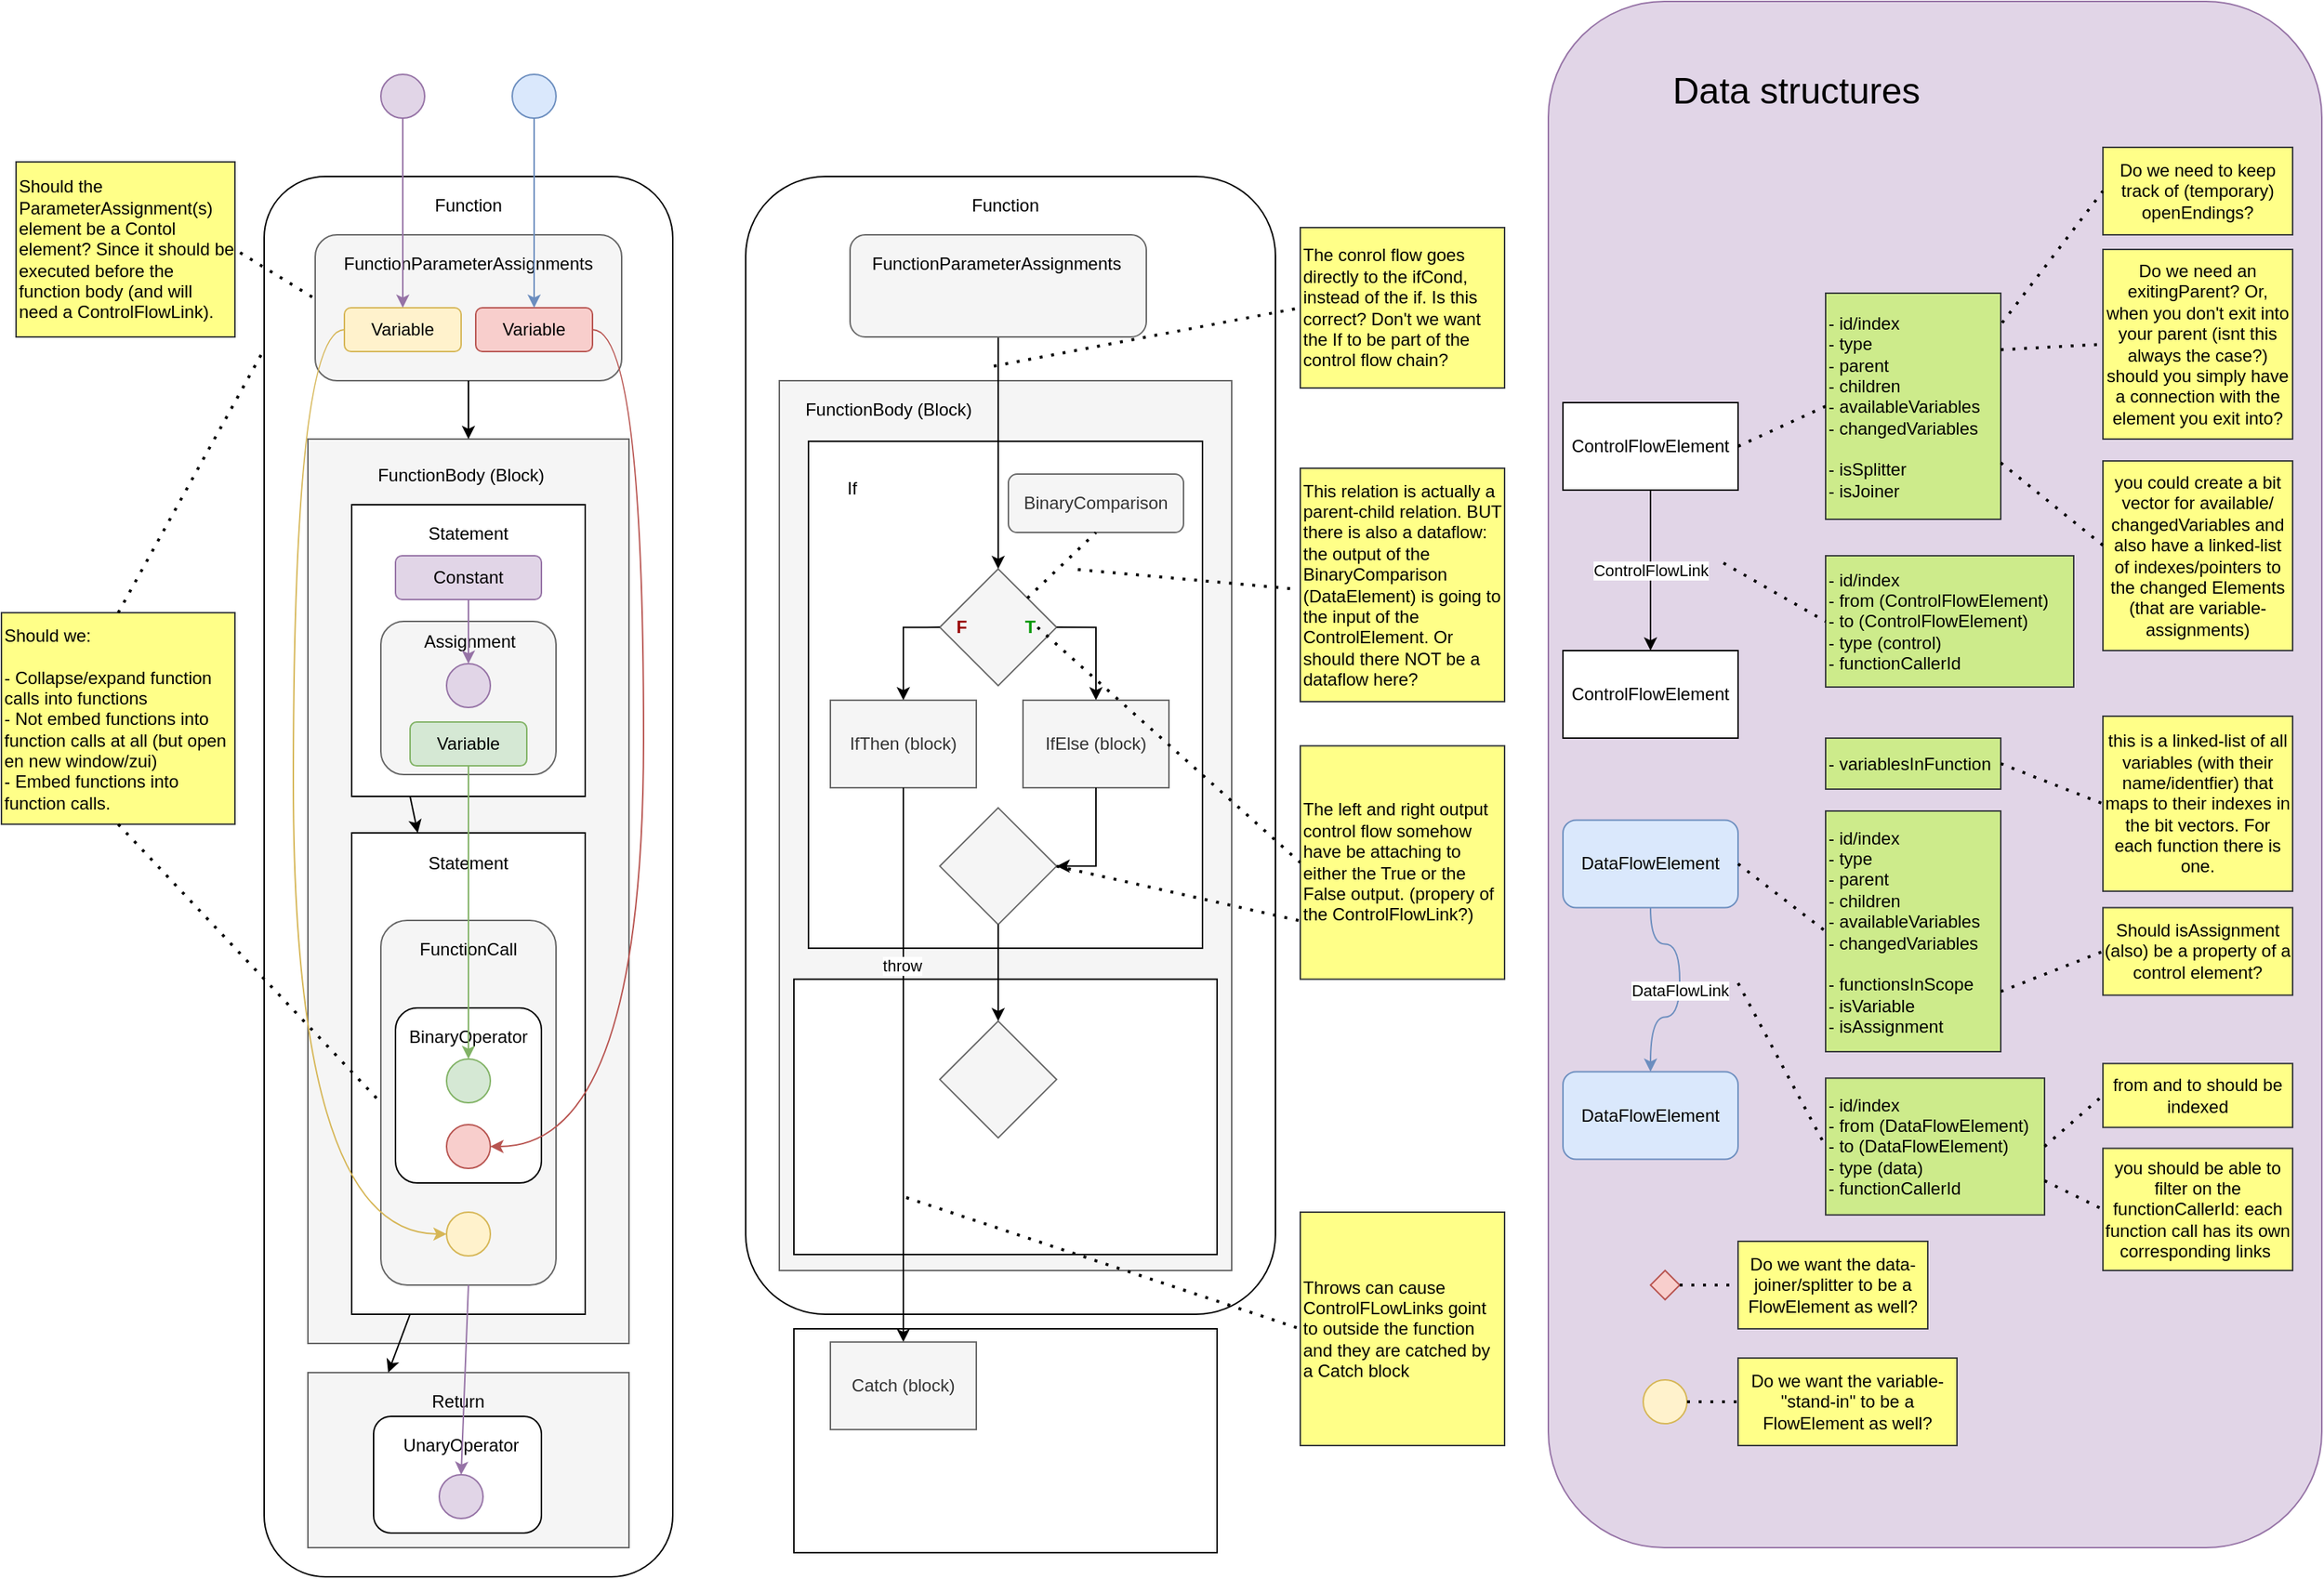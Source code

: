 <mxfile version="14.2.4" type="device" pages="2"><diagram id="1gqrsWvue6vK8yA_Rmo1" name="Data structure"><mxGraphModel dx="2496" dy="1412" grid="1" gridSize="10" guides="1" tooltips="1" connect="1" arrows="1" fold="1" page="1" pageScale="1" pageWidth="1654" pageHeight="1169" math="0" shadow="0"><root><mxCell id="0"/><mxCell id="1" parent="0"/><mxCell id="TIJJHgY5Vcs3w_EQg4G--38" value="" style="rounded=1;whiteSpace=wrap;html=1;fillColor=#e1d5e7;strokeColor=#9673a6;" parent="1" vertex="1"><mxGeometry x="1100" y="30" width="530" height="1060" as="geometry"/></mxCell><mxCell id="TIJJHgY5Vcs3w_EQg4G--26" value="" style="rounded=1;whiteSpace=wrap;html=1;" parent="1" vertex="1"><mxGeometry x="550" y="150" width="363" height="780" as="geometry"/></mxCell><mxCell id="TIJJHgY5Vcs3w_EQg4G--24" value="" style="rounded=0;whiteSpace=wrap;html=1;fillColor=#f5f5f5;strokeColor=#666666;fontColor=#333333;" parent="1" vertex="1"><mxGeometry x="573" y="290" width="310" height="610" as="geometry"/></mxCell><mxCell id="TIJJHgY5Vcs3w_EQg4G--25" value="FunctionBody (Block)" style="text;html=1;strokeColor=none;fillColor=none;align=center;verticalAlign=middle;whiteSpace=wrap;rounded=0;" parent="1" vertex="1"><mxGeometry x="583" y="300" width="130" height="20" as="geometry"/></mxCell><mxCell id="TIJJHgY5Vcs3w_EQg4G--20" value="" style="rounded=0;whiteSpace=wrap;html=1;" parent="1" vertex="1"><mxGeometry x="583" y="940" width="290" height="153.44" as="geometry"/></mxCell><mxCell id="TIJJHgY5Vcs3w_EQg4G--6" value="" style="rounded=0;whiteSpace=wrap;html=1;" parent="1" vertex="1"><mxGeometry x="593" y="331.56" width="270" height="347.5" as="geometry"/></mxCell><mxCell id="yaC77_MLzqhKp65zHFue-23" value="" style="rounded=1;whiteSpace=wrap;html=1;" parent="1" vertex="1"><mxGeometry x="220" y="150" width="280" height="960" as="geometry"/></mxCell><mxCell id="yaC77_MLzqhKp65zHFue-8" value="" style="rounded=0;whiteSpace=wrap;html=1;fillColor=#f5f5f5;strokeColor=#666666;fontColor=#333333;" parent="1" vertex="1"><mxGeometry x="250" y="330" width="220" height="620" as="geometry"/></mxCell><mxCell id="yaC77_MLzqhKp65zHFue-11" value="" style="rounded=0;whiteSpace=wrap;html=1;" parent="1" vertex="1"><mxGeometry x="280" y="600" width="160" height="330" as="geometry"/></mxCell><mxCell id="yaC77_MLzqhKp65zHFue-14" value="" style="rounded=1;whiteSpace=wrap;html=1;fillColor=#f5f5f5;strokeColor=#666666;fontColor=#333333;" parent="1" vertex="1"><mxGeometry x="300" y="660" width="120" height="250" as="geometry"/></mxCell><mxCell id="yaC77_MLzqhKp65zHFue-26" value="" style="rounded=1;whiteSpace=wrap;html=1;fillColor=#f5f5f5;strokeColor=#666666;fontColor=#333333;" parent="1" vertex="1"><mxGeometry x="255" y="190" width="210" height="100" as="geometry"/></mxCell><mxCell id="yaC77_MLzqhKp65zHFue-1" value="" style="rounded=0;whiteSpace=wrap;html=1;" parent="1" vertex="1"><mxGeometry x="280" y="375" width="160" height="200" as="geometry"/></mxCell><mxCell id="yaC77_MLzqhKp65zHFue-2" value="Constant" style="rounded=1;whiteSpace=wrap;html=1;fillColor=#e1d5e7;strokeColor=#9673a6;" parent="1" vertex="1"><mxGeometry x="310" y="410" width="100" height="30" as="geometry"/></mxCell><mxCell id="yaC77_MLzqhKp65zHFue-4" value="" style="rounded=1;whiteSpace=wrap;html=1;fillColor=#f5f5f5;strokeColor=#666666;fontColor=#333333;" parent="1" vertex="1"><mxGeometry x="300" y="455" width="120" height="105" as="geometry"/></mxCell><mxCell id="yaC77_MLzqhKp65zHFue-5" value="Assignment" style="text;html=1;strokeColor=none;fillColor=none;align=center;verticalAlign=middle;whiteSpace=wrap;rounded=0;" parent="1" vertex="1"><mxGeometry x="341" y="459" width="40" height="20" as="geometry"/></mxCell><mxCell id="yaC77_MLzqhKp65zHFue-6" value="Variable" style="rounded=1;whiteSpace=wrap;html=1;fillColor=#d5e8d4;strokeColor=#82b366;" parent="1" vertex="1"><mxGeometry x="320" y="524.06" width="80" height="30" as="geometry"/></mxCell><mxCell id="yaC77_MLzqhKp65zHFue-3" value="" style="endArrow=classic;html=1;exitX=0.5;exitY=1;exitDx=0;exitDy=0;fillColor=#e1d5e7;strokeColor=#9673a6;entryX=0.5;entryY=0;entryDx=0;entryDy=0;" parent="1" source="yaC77_MLzqhKp65zHFue-2" target="LKxM96i7N14Y4izIi6e0-1" edge="1"><mxGeometry width="50" height="50" relative="1" as="geometry"><mxPoint x="570" y="555" as="sourcePoint"/><mxPoint x="620" y="505" as="targetPoint"/></mxGeometry></mxCell><mxCell id="yaC77_MLzqhKp65zHFue-7" value="Statement" style="text;html=1;strokeColor=none;fillColor=none;align=center;verticalAlign=middle;whiteSpace=wrap;rounded=0;" parent="1" vertex="1"><mxGeometry x="340" y="385" width="40" height="20" as="geometry"/></mxCell><mxCell id="yaC77_MLzqhKp65zHFue-9" value="FunctionBody (Block)" style="text;html=1;strokeColor=none;fillColor=none;align=center;verticalAlign=middle;whiteSpace=wrap;rounded=0;" parent="1" vertex="1"><mxGeometry x="290" y="345" width="130" height="20" as="geometry"/></mxCell><mxCell id="yaC77_MLzqhKp65zHFue-12" value="Statement" style="text;html=1;strokeColor=none;fillColor=none;align=center;verticalAlign=middle;whiteSpace=wrap;rounded=0;" parent="1" vertex="1"><mxGeometry x="340" y="611.25" width="40" height="20" as="geometry"/></mxCell><mxCell id="yaC77_MLzqhKp65zHFue-13" value="Variable" style="rounded=1;whiteSpace=wrap;html=1;fillColor=#f8cecc;strokeColor=#b85450;" parent="1" vertex="1"><mxGeometry x="365" y="240" width="80" height="30" as="geometry"/></mxCell><mxCell id="yaC77_MLzqhKp65zHFue-15" value="FunctionCall" style="text;html=1;strokeColor=none;fillColor=none;align=center;verticalAlign=middle;whiteSpace=wrap;rounded=0;" parent="1" vertex="1"><mxGeometry x="340" y="670" width="40" height="20" as="geometry"/></mxCell><mxCell id="yaC77_MLzqhKp65zHFue-16" value="" style="rounded=1;whiteSpace=wrap;html=1;" parent="1" vertex="1"><mxGeometry x="310" y="720" width="100" height="120" as="geometry"/></mxCell><mxCell id="yaC77_MLzqhKp65zHFue-17" value="BinaryOperator" style="text;html=1;strokeColor=none;fillColor=none;align=center;verticalAlign=middle;whiteSpace=wrap;rounded=0;" parent="1" vertex="1"><mxGeometry x="340" y="730" width="40" height="20" as="geometry"/></mxCell><mxCell id="yaC77_MLzqhKp65zHFue-18" value="" style="endArrow=classic;html=1;exitX=0.5;exitY=1;exitDx=0;exitDy=0;fillColor=#d5e8d4;strokeColor=#82b366;" parent="1" source="yaC77_MLzqhKp65zHFue-6" target="yaC77_MLzqhKp65zHFue-19" edge="1"><mxGeometry width="50" height="50" relative="1" as="geometry"><mxPoint x="430" y="830" as="sourcePoint"/><mxPoint x="520" y="740" as="targetPoint"/></mxGeometry></mxCell><mxCell id="yaC77_MLzqhKp65zHFue-19" value="" style="ellipse;whiteSpace=wrap;html=1;aspect=fixed;fillColor=#d5e8d4;strokeColor=#82b366;" parent="1" vertex="1"><mxGeometry x="345" y="755" width="30" height="30" as="geometry"/></mxCell><mxCell id="yaC77_MLzqhKp65zHFue-21" value="" style="ellipse;whiteSpace=wrap;html=1;aspect=fixed;fillColor=#f8cecc;strokeColor=#b85450;" parent="1" vertex="1"><mxGeometry x="345" y="800" width="30" height="30" as="geometry"/></mxCell><mxCell id="yaC77_MLzqhKp65zHFue-22" value="FunctionParameterAssignments" style="text;html=1;strokeColor=none;fillColor=none;align=center;verticalAlign=middle;whiteSpace=wrap;rounded=0;" parent="1" vertex="1"><mxGeometry x="295" y="200" width="130" height="20" as="geometry"/></mxCell><mxCell id="yaC77_MLzqhKp65zHFue-24" value="" style="ellipse;whiteSpace=wrap;html=1;aspect=fixed;fillColor=#dae8fc;strokeColor=#6c8ebf;" parent="1" vertex="1"><mxGeometry x="390" y="80" width="30" height="30" as="geometry"/></mxCell><mxCell id="yaC77_MLzqhKp65zHFue-25" value="" style="endArrow=classic;html=1;entryX=0.5;entryY=0;entryDx=0;entryDy=0;exitX=0.5;exitY=1;exitDx=0;exitDy=0;fillColor=#dae8fc;strokeColor=#6c8ebf;" parent="1" source="yaC77_MLzqhKp65zHFue-24" target="yaC77_MLzqhKp65zHFue-13" edge="1"><mxGeometry width="50" height="50" relative="1" as="geometry"><mxPoint x="430" y="140" as="sourcePoint"/><mxPoint x="480" y="90" as="targetPoint"/></mxGeometry></mxCell><mxCell id="yaC77_MLzqhKp65zHFue-27" value="Function" style="text;html=1;strokeColor=none;fillColor=none;align=center;verticalAlign=middle;whiteSpace=wrap;rounded=0;" parent="1" vertex="1"><mxGeometry x="295" y="160" width="130" height="20" as="geometry"/></mxCell><mxCell id="yaC77_MLzqhKp65zHFue-28" value="Variable" style="rounded=1;whiteSpace=wrap;html=1;fillColor=#fff2cc;strokeColor=#d6b656;" parent="1" vertex="1"><mxGeometry x="275" y="240" width="80" height="30" as="geometry"/></mxCell><mxCell id="yaC77_MLzqhKp65zHFue-29" value="" style="ellipse;whiteSpace=wrap;html=1;aspect=fixed;fillColor=#e1d5e7;strokeColor=#9673a6;" parent="1" vertex="1"><mxGeometry x="300" y="80" width="30" height="30" as="geometry"/></mxCell><mxCell id="yaC77_MLzqhKp65zHFue-31" value="" style="endArrow=classic;html=1;entryX=0.5;entryY=0;entryDx=0;entryDy=0;exitX=0.5;exitY=1;exitDx=0;exitDy=0;fillColor=#e1d5e7;strokeColor=#9673a6;" parent="1" source="yaC77_MLzqhKp65zHFue-29" target="yaC77_MLzqhKp65zHFue-28" edge="1"><mxGeometry width="50" height="50" relative="1" as="geometry"><mxPoint x="400" y="120" as="sourcePoint"/><mxPoint x="400" y="250" as="targetPoint"/></mxGeometry></mxCell><mxCell id="yaC77_MLzqhKp65zHFue-32" value="" style="ellipse;whiteSpace=wrap;html=1;aspect=fixed;fillColor=#fff2cc;strokeColor=#d6b656;" parent="1" vertex="1"><mxGeometry x="345" y="860" width="30" height="30" as="geometry"/></mxCell><mxCell id="yaC77_MLzqhKp65zHFue-34" value="" style="endArrow=classic;html=1;entryX=0;entryY=0.5;entryDx=0;entryDy=0;exitX=0;exitY=0.5;exitDx=0;exitDy=0;edgeStyle=orthogonalEdgeStyle;curved=1;fillColor=#fff2cc;strokeColor=#d6b656;" parent="1" source="yaC77_MLzqhKp65zHFue-28" target="yaC77_MLzqhKp65zHFue-32" edge="1"><mxGeometry width="50" height="50" relative="1" as="geometry"><mxPoint x="130" y="680" as="sourcePoint"/><mxPoint x="480" y="890" as="targetPoint"/><Array as="points"><mxPoint x="240" y="255"/><mxPoint x="240" y="875"/></Array></mxGeometry></mxCell><mxCell id="yaC77_MLzqhKp65zHFue-37" value="" style="endArrow=classic;html=1;exitX=1;exitY=0.5;exitDx=0;exitDy=0;entryX=1;entryY=0.5;entryDx=0;entryDy=0;edgeStyle=orthogonalEdgeStyle;curved=1;fillColor=#f8cecc;strokeColor=#b85450;" parent="1" source="yaC77_MLzqhKp65zHFue-13" target="yaC77_MLzqhKp65zHFue-21" edge="1"><mxGeometry width="50" height="50" relative="1" as="geometry"><mxPoint x="430" y="255" as="sourcePoint"/><mxPoint x="375" y="815" as="targetPoint"/><Array as="points"><mxPoint x="480" y="255"/><mxPoint x="480" y="815"/></Array></mxGeometry></mxCell><mxCell id="yaC77_MLzqhKp65zHFue-39" value="ControlFlowElement" style="rounded=0;whiteSpace=wrap;html=1;" parent="1" vertex="1"><mxGeometry x="1110" y="305" width="120" height="60" as="geometry"/></mxCell><mxCell id="yaC77_MLzqhKp65zHFue-40" value="ControlFlowElement" style="rounded=0;whiteSpace=wrap;html=1;" parent="1" vertex="1"><mxGeometry x="1110" y="475" width="120" height="60" as="geometry"/></mxCell><mxCell id="yaC77_MLzqhKp65zHFue-41" value="ControlFlowLink" style="endArrow=classic;html=1;entryX=0.5;entryY=0;entryDx=0;entryDy=0;exitX=0.5;exitY=1;exitDx=0;exitDy=0;" parent="1" source="yaC77_MLzqhKp65zHFue-39" target="yaC77_MLzqhKp65zHFue-40" edge="1"><mxGeometry width="50" height="50" relative="1" as="geometry"><mxPoint x="830" y="480" as="sourcePoint"/><mxPoint x="880" y="430" as="targetPoint"/></mxGeometry></mxCell><mxCell id="yaC77_MLzqhKp65zHFue-42" value="- id/index&lt;br&gt;- from (ControlFlowElement)&amp;nbsp;&lt;br&gt;- to (ControlFlowElement)&lt;br&gt;- type (control)&lt;br&gt;- functionCallerId" style="rounded=0;whiteSpace=wrap;html=1;fillColor=#cdeb8b;strokeColor=#36393d;align=left;" parent="1" vertex="1"><mxGeometry x="1290" y="410" width="170" height="90" as="geometry"/></mxCell><mxCell id="yaC77_MLzqhKp65zHFue-43" value="" style="endArrow=none;dashed=1;html=1;dashPattern=1 3;strokeWidth=2;entryX=0;entryY=0.5;entryDx=0;entryDy=0;" parent="1" target="yaC77_MLzqhKp65zHFue-42" edge="1"><mxGeometry width="50" height="50" relative="1" as="geometry"><mxPoint x="1220" y="415" as="sourcePoint"/><mxPoint x="1090" y="410" as="targetPoint"/></mxGeometry></mxCell><mxCell id="yaC77_MLzqhKp65zHFue-44" value="- id/index&lt;br&gt;- type&lt;br&gt;- parent&lt;br&gt;- children&lt;br&gt;- availableVariables&lt;br&gt;- changedVariables&lt;br&gt;&lt;br&gt;- isSplitter&lt;br&gt;- isJoiner&lt;br&gt;" style="rounded=0;whiteSpace=wrap;html=1;fillColor=#cdeb8b;strokeColor=#36393d;align=left;" parent="1" vertex="1"><mxGeometry x="1290" y="230" width="120" height="155" as="geometry"/></mxCell><mxCell id="yaC77_MLzqhKp65zHFue-45" value="" style="endArrow=none;dashed=1;html=1;dashPattern=1 3;strokeWidth=2;entryX=0;entryY=0.5;entryDx=0;entryDy=0;exitX=1;exitY=0.5;exitDx=0;exitDy=0;" parent="1" source="yaC77_MLzqhKp65zHFue-39" target="yaC77_MLzqhKp65zHFue-44" edge="1"><mxGeometry width="50" height="50" relative="1" as="geometry"><mxPoint x="1040" y="460" as="sourcePoint"/><mxPoint x="1090" y="410" as="targetPoint"/></mxGeometry></mxCell><mxCell id="yaC77_MLzqhKp65zHFue-46" value="DataFlowElement" style="rounded=1;whiteSpace=wrap;html=1;fillColor=#dae8fc;strokeColor=#6c8ebf;" parent="1" vertex="1"><mxGeometry x="1110" y="591.25" width="120" height="60" as="geometry"/></mxCell><mxCell id="yaC77_MLzqhKp65zHFue-47" value="DataFlowElement" style="rounded=1;whiteSpace=wrap;html=1;fillColor=#dae8fc;strokeColor=#6c8ebf;" parent="1" vertex="1"><mxGeometry x="1110" y="763.75" width="120" height="60" as="geometry"/></mxCell><mxCell id="yaC77_MLzqhKp65zHFue-48" value="DataFlowLink" style="endArrow=classic;html=1;entryX=0.5;entryY=0;entryDx=0;entryDy=0;exitX=0.5;exitY=1;exitDx=0;exitDy=0;edgeStyle=orthogonalEdgeStyle;curved=1;fillColor=#dae8fc;strokeColor=#6c8ebf;" parent="1" source="yaC77_MLzqhKp65zHFue-46" target="yaC77_MLzqhKp65zHFue-47" edge="1"><mxGeometry width="50" height="50" relative="1" as="geometry"><mxPoint x="1100" y="696.25" as="sourcePoint"/><mxPoint x="1150" y="646.25" as="targetPoint"/><Array as="points"><mxPoint x="1170" y="676.25"/><mxPoint x="1190" y="676.25"/><mxPoint x="1190" y="726.25"/><mxPoint x="1170" y="726.25"/></Array></mxGeometry></mxCell><mxCell id="yaC77_MLzqhKp65zHFue-49" value="- id/index&lt;br&gt;- from (DataFlowElement)&amp;nbsp;&lt;br&gt;- to (DataFlowElement)&lt;br&gt;- type (data)&lt;br&gt;- functionCallerId" style="rounded=0;whiteSpace=wrap;html=1;fillColor=#cdeb8b;strokeColor=#36393d;align=left;" parent="1" vertex="1"><mxGeometry x="1290" y="768.13" width="150" height="93.75" as="geometry"/></mxCell><mxCell id="yaC77_MLzqhKp65zHFue-50" value="" style="endArrow=none;dashed=1;html=1;dashPattern=1 3;strokeWidth=2;entryX=0;entryY=0.5;entryDx=0;entryDy=0;" parent="1" target="yaC77_MLzqhKp65zHFue-49" edge="1"><mxGeometry width="50" height="50" relative="1" as="geometry"><mxPoint x="1230" y="703" as="sourcePoint"/><mxPoint x="1260" y="500" as="targetPoint"/></mxGeometry></mxCell><mxCell id="yaC77_MLzqhKp65zHFue-51" value="- id/index&lt;br&gt;- type&lt;br&gt;- parent&lt;br&gt;- children&lt;br&gt;- availableVariables&lt;br&gt;- changedVariables&lt;br&gt;&lt;br&gt;- functionsInScope&lt;br&gt;- isVariable&lt;br&gt;- isAssignment" style="rounded=0;whiteSpace=wrap;html=1;fillColor=#cdeb8b;strokeColor=#36393d;align=left;" parent="1" vertex="1"><mxGeometry x="1290" y="585" width="120" height="165" as="geometry"/></mxCell><mxCell id="yaC77_MLzqhKp65zHFue-52" value="" style="endArrow=none;dashed=1;html=1;dashPattern=1 3;strokeWidth=2;exitX=1;exitY=0.5;exitDx=0;exitDy=0;entryX=0;entryY=0.5;entryDx=0;entryDy=0;" parent="1" source="yaC77_MLzqhKp65zHFue-46" target="yaC77_MLzqhKp65zHFue-51" edge="1"><mxGeometry width="50" height="50" relative="1" as="geometry"><mxPoint x="1210" y="550" as="sourcePoint"/><mxPoint x="1260" y="500" as="targetPoint"/></mxGeometry></mxCell><mxCell id="yaC77_MLzqhKp65zHFue-53" value="" style="rounded=0;whiteSpace=wrap;html=1;fillColor=#f5f5f5;strokeColor=#666666;fontColor=#333333;" parent="1" vertex="1"><mxGeometry x="250" y="970" width="220" height="120" as="geometry"/></mxCell><mxCell id="yaC77_MLzqhKp65zHFue-54" value="Return" style="text;html=1;strokeColor=none;fillColor=none;align=center;verticalAlign=middle;whiteSpace=wrap;rounded=0;" parent="1" vertex="1"><mxGeometry x="287.5" y="980" width="130" height="20" as="geometry"/></mxCell><mxCell id="yaC77_MLzqhKp65zHFue-55" value="" style="rounded=1;whiteSpace=wrap;html=1;" parent="1" vertex="1"><mxGeometry x="295" y="1000" width="115" height="80" as="geometry"/></mxCell><mxCell id="yaC77_MLzqhKp65zHFue-56" value="UnaryOperator" style="text;html=1;strokeColor=none;fillColor=none;align=center;verticalAlign=middle;whiteSpace=wrap;rounded=0;" parent="1" vertex="1"><mxGeometry x="335" y="1010" width="40" height="20" as="geometry"/></mxCell><mxCell id="yaC77_MLzqhKp65zHFue-57" value="" style="ellipse;whiteSpace=wrap;html=1;aspect=fixed;fillColor=#e1d5e7;strokeColor=#9673a6;" parent="1" vertex="1"><mxGeometry x="340" y="1040" width="30" height="30" as="geometry"/></mxCell><mxCell id="yaC77_MLzqhKp65zHFue-58" value="" style="endArrow=classic;html=1;exitX=0.5;exitY=1;exitDx=0;exitDy=0;entryX=0.5;entryY=0;entryDx=0;entryDy=0;fillColor=#e1d5e7;strokeColor=#9673a6;" parent="1" source="yaC77_MLzqhKp65zHFue-14" target="yaC77_MLzqhKp65zHFue-57" edge="1"><mxGeometry width="50" height="50" relative="1" as="geometry"><mxPoint x="790" y="880" as="sourcePoint"/><mxPoint x="840" y="830" as="targetPoint"/></mxGeometry></mxCell><mxCell id="yaC77_MLzqhKp65zHFue-59" value="Do we want the data-joiner/splitter to be a FlowElement as well?" style="rounded=0;whiteSpace=wrap;html=1;fillColor=#ffff88;strokeColor=#36393d;" parent="1" vertex="1"><mxGeometry x="1230" y="880" width="130" height="60" as="geometry"/></mxCell><mxCell id="yaC77_MLzqhKp65zHFue-60" value="" style="rhombus;whiteSpace=wrap;html=1;fillColor=#f8cecc;strokeColor=#b85450;" parent="1" vertex="1"><mxGeometry x="1170" y="900" width="20" height="20" as="geometry"/></mxCell><mxCell id="yaC77_MLzqhKp65zHFue-61" value="" style="endArrow=none;dashed=1;html=1;dashPattern=1 3;strokeWidth=2;exitX=1;exitY=0.5;exitDx=0;exitDy=0;entryX=0;entryY=0.5;entryDx=0;entryDy=0;" parent="1" source="yaC77_MLzqhKp65zHFue-60" target="yaC77_MLzqhKp65zHFue-59" edge="1"><mxGeometry width="50" height="50" relative="1" as="geometry"><mxPoint x="1070" y="710" as="sourcePoint"/><mxPoint x="1120" y="660" as="targetPoint"/></mxGeometry></mxCell><mxCell id="yaC77_MLzqhKp65zHFue-62" value="" style="ellipse;whiteSpace=wrap;html=1;aspect=fixed;fillColor=#fff2cc;strokeColor=#d6b656;" parent="1" vertex="1"><mxGeometry x="1165" y="975" width="30" height="30" as="geometry"/></mxCell><mxCell id="yaC77_MLzqhKp65zHFue-63" value="Do we want the variable-&quot;stand-in&quot; to be a FlowElement as well?" style="rounded=0;whiteSpace=wrap;html=1;fillColor=#ffff88;strokeColor=#36393d;" parent="1" vertex="1"><mxGeometry x="1230" y="960" width="150" height="60" as="geometry"/></mxCell><mxCell id="yaC77_MLzqhKp65zHFue-64" value="" style="endArrow=none;dashed=1;html=1;dashPattern=1 3;strokeWidth=2;entryX=0;entryY=0.5;entryDx=0;entryDy=0;exitX=1;exitY=0.5;exitDx=0;exitDy=0;" parent="1" source="yaC77_MLzqhKp65zHFue-62" target="yaC77_MLzqhKp65zHFue-63" edge="1"><mxGeometry width="50" height="50" relative="1" as="geometry"><mxPoint x="1010" y="820" as="sourcePoint"/><mxPoint x="1060" y="770" as="targetPoint"/></mxGeometry></mxCell><mxCell id="yaC77_MLzqhKp65zHFue-65" value="Should isAssignment (also) be a property of a control element?" style="rounded=0;whiteSpace=wrap;html=1;fillColor=#ffff88;strokeColor=#36393d;" parent="1" vertex="1"><mxGeometry x="1480" y="651.25" width="130" height="60" as="geometry"/></mxCell><mxCell id="yaC77_MLzqhKp65zHFue-66" value="" style="endArrow=none;dashed=1;html=1;dashPattern=1 3;strokeWidth=2;entryX=0;entryY=0.5;entryDx=0;entryDy=0;exitX=1;exitY=0.75;exitDx=0;exitDy=0;" parent="1" source="yaC77_MLzqhKp65zHFue-51" target="yaC77_MLzqhKp65zHFue-65" edge="1"><mxGeometry width="50" height="50" relative="1" as="geometry"><mxPoint x="1010" y="700" as="sourcePoint"/><mxPoint x="1060" y="650" as="targetPoint"/></mxGeometry></mxCell><mxCell id="yaC77_MLzqhKp65zHFue-67" value="Do we need an exitingParent? Or, when you don't exit into your parent (isnt this always the case?) should you simply have a connection with the element you exit into?" style="rounded=0;whiteSpace=wrap;html=1;fillColor=#ffff88;strokeColor=#36393d;" parent="1" vertex="1"><mxGeometry x="1480" y="200" width="130" height="130" as="geometry"/></mxCell><mxCell id="yaC77_MLzqhKp65zHFue-68" value="" style="endArrow=none;dashed=1;html=1;dashPattern=1 3;strokeWidth=2;entryX=0;entryY=0.5;entryDx=0;entryDy=0;exitX=1;exitY=0.25;exitDx=0;exitDy=0;" parent="1" source="yaC77_MLzqhKp65zHFue-44" target="yaC77_MLzqhKp65zHFue-67" edge="1"><mxGeometry width="50" height="50" relative="1" as="geometry"><mxPoint x="1020" y="460" as="sourcePoint"/><mxPoint x="1070" y="410" as="targetPoint"/></mxGeometry></mxCell><mxCell id="yaC77_MLzqhKp65zHFue-70" value="- variablesInFunction" style="rounded=0;whiteSpace=wrap;html=1;fillColor=#cdeb8b;strokeColor=#36393d;align=left;" parent="1" vertex="1"><mxGeometry x="1290" y="535" width="120" height="35" as="geometry"/></mxCell><mxCell id="yaC77_MLzqhKp65zHFue-71" value="you could create a bit vector for available/&lt;br&gt;changedVariables and also have a linked-list of indexes/pointers to the changed Elements (that are variable-assignments)" style="rounded=0;whiteSpace=wrap;html=1;fillColor=#ffff88;strokeColor=#36393d;" parent="1" vertex="1"><mxGeometry x="1480" y="345" width="130" height="130" as="geometry"/></mxCell><mxCell id="yaC77_MLzqhKp65zHFue-72" value="" style="endArrow=none;dashed=1;html=1;dashPattern=1 3;strokeWidth=2;entryX=0;entryY=0.445;entryDx=0;entryDy=0;entryPerimeter=0;exitX=1;exitY=0.75;exitDx=0;exitDy=0;" parent="1" source="yaC77_MLzqhKp65zHFue-44" target="yaC77_MLzqhKp65zHFue-71" edge="1"><mxGeometry width="50" height="50" relative="1" as="geometry"><mxPoint x="1020" y="280" as="sourcePoint"/><mxPoint x="1070" y="230" as="targetPoint"/></mxGeometry></mxCell><mxCell id="yaC77_MLzqhKp65zHFue-73" value="this is a linked-list of all variables (with their name/identfier) that maps to their indexes in the bit vectors. For each function there is one." style="rounded=0;whiteSpace=wrap;html=1;fillColor=#ffff88;strokeColor=#36393d;" parent="1" vertex="1"><mxGeometry x="1480" y="520" width="130" height="120" as="geometry"/></mxCell><mxCell id="yaC77_MLzqhKp65zHFue-74" value="" style="endArrow=none;dashed=1;html=1;dashPattern=1 3;strokeWidth=2;entryX=0;entryY=0.5;entryDx=0;entryDy=0;exitX=1;exitY=0.5;exitDx=0;exitDy=0;" parent="1" source="yaC77_MLzqhKp65zHFue-70" target="yaC77_MLzqhKp65zHFue-73" edge="1"><mxGeometry width="50" height="50" relative="1" as="geometry"><mxPoint x="1020" y="290" as="sourcePoint"/><mxPoint x="1070" y="240" as="targetPoint"/></mxGeometry></mxCell><mxCell id="yaC77_MLzqhKp65zHFue-75" value="Should we:&lt;br&gt;&lt;br&gt;- Collapse/expand function calls into functions&lt;br&gt;- Not embed functions into function calls at all (but open en new window/zui)&lt;br&gt;- Embed functions into function calls." style="rounded=0;whiteSpace=wrap;html=1;fillColor=#ffff88;strokeColor=#36393d;align=left;" parent="1" vertex="1"><mxGeometry x="40" y="449.06" width="160" height="145" as="geometry"/></mxCell><mxCell id="yaC77_MLzqhKp65zHFue-76" value="" style="endArrow=none;dashed=1;html=1;dashPattern=1 3;strokeWidth=2;exitX=0.5;exitY=1;exitDx=0;exitDy=0;entryX=0;entryY=0.5;entryDx=0;entryDy=0;" parent="1" source="yaC77_MLzqhKp65zHFue-75" target="yaC77_MLzqhKp65zHFue-14" edge="1"><mxGeometry width="50" height="50" relative="1" as="geometry"><mxPoint x="390" y="680" as="sourcePoint"/><mxPoint x="440" y="630" as="targetPoint"/></mxGeometry></mxCell><mxCell id="yaC77_MLzqhKp65zHFue-77" value="" style="endArrow=none;dashed=1;html=1;dashPattern=1 3;strokeWidth=2;exitX=0.5;exitY=0;exitDx=0;exitDy=0;entryX=-0.005;entryY=0.126;entryDx=0;entryDy=0;entryPerimeter=0;" parent="1" source="yaC77_MLzqhKp65zHFue-75" target="yaC77_MLzqhKp65zHFue-23" edge="1"><mxGeometry width="50" height="50" relative="1" as="geometry"><mxPoint x="140" y="788.75" as="sourcePoint"/><mxPoint x="310" y="795" as="targetPoint"/></mxGeometry></mxCell><mxCell id="yaC77_MLzqhKp65zHFue-78" value="from and to should be indexed" style="rounded=0;whiteSpace=wrap;html=1;fillColor=#ffff88;strokeColor=#36393d;" parent="1" vertex="1"><mxGeometry x="1480" y="758.13" width="130" height="43.75" as="geometry"/></mxCell><mxCell id="yaC77_MLzqhKp65zHFue-79" value="" style="endArrow=none;dashed=1;html=1;dashPattern=1 3;strokeWidth=2;exitX=1;exitY=0.5;exitDx=0;exitDy=0;entryX=0;entryY=0.5;entryDx=0;entryDy=0;" parent="1" source="yaC77_MLzqhKp65zHFue-49" target="yaC77_MLzqhKp65zHFue-78" edge="1"><mxGeometry width="50" height="50" relative="1" as="geometry"><mxPoint x="1280" y="630" as="sourcePoint"/><mxPoint x="1330" y="580" as="targetPoint"/></mxGeometry></mxCell><mxCell id="yaC77_MLzqhKp65zHFue-80" value="you should be able to filter on the functionCallerId: each function call has its own corresponding links&amp;nbsp;" style="rounded=0;whiteSpace=wrap;html=1;fillColor=#ffff88;strokeColor=#36393d;" parent="1" vertex="1"><mxGeometry x="1480" y="816.25" width="130" height="83.75" as="geometry"/></mxCell><mxCell id="yaC77_MLzqhKp65zHFue-81" value="" style="endArrow=none;dashed=1;html=1;dashPattern=1 3;strokeWidth=2;exitX=1;exitY=0.75;exitDx=0;exitDy=0;entryX=0;entryY=0.5;entryDx=0;entryDy=0;" parent="1" source="yaC77_MLzqhKp65zHFue-49" target="yaC77_MLzqhKp65zHFue-80" edge="1"><mxGeometry width="50" height="50" relative="1" as="geometry"><mxPoint x="1450" y="803.755" as="sourcePoint"/><mxPoint x="1490" y="790.005" as="targetPoint"/></mxGeometry></mxCell><mxCell id="yaC77_MLzqhKp65zHFue-82" value="" style="endArrow=classic;html=1;exitX=0.25;exitY=1;exitDx=0;exitDy=0;entryX=0.25;entryY=0;entryDx=0;entryDy=0;" parent="1" source="yaC77_MLzqhKp65zHFue-11" target="yaC77_MLzqhKp65zHFue-53" edge="1"><mxGeometry width="50" height="50" relative="1" as="geometry"><mxPoint x="610" y="830" as="sourcePoint"/><mxPoint x="660" y="780" as="targetPoint"/></mxGeometry></mxCell><mxCell id="yaC77_MLzqhKp65zHFue-83" value="" style="endArrow=classic;html=1;exitX=0.25;exitY=1;exitDx=0;exitDy=0;" parent="1" source="yaC77_MLzqhKp65zHFue-1" target="yaC77_MLzqhKp65zHFue-11" edge="1"><mxGeometry width="50" height="50" relative="1" as="geometry"><mxPoint x="330" y="940" as="sourcePoint"/><mxPoint x="315" y="980" as="targetPoint"/></mxGeometry></mxCell><mxCell id="yaC77_MLzqhKp65zHFue-84" value="" style="endArrow=classic;html=1;exitX=0.5;exitY=1;exitDx=0;exitDy=0;entryX=0.5;entryY=0;entryDx=0;entryDy=0;" parent="1" source="yaC77_MLzqhKp65zHFue-26" target="yaC77_MLzqhKp65zHFue-8" edge="1"><mxGeometry width="50" height="50" relative="1" as="geometry"><mxPoint x="330" y="585" as="sourcePoint"/><mxPoint x="335.263" y="610" as="targetPoint"/></mxGeometry></mxCell><mxCell id="yaC77_MLzqhKp65zHFue-85" value="Should the ParameterAssignment(s) element be a Contol element? Since it should be executed before the function body (and will need a ControlFlowLink)." style="rounded=0;whiteSpace=wrap;html=1;align=left;fillColor=#ffff88;strokeColor=#36393d;" parent="1" vertex="1"><mxGeometry x="50" y="140" width="150" height="120" as="geometry"/></mxCell><mxCell id="yaC77_MLzqhKp65zHFue-86" value="" style="endArrow=none;dashed=1;html=1;dashPattern=1 3;strokeWidth=2;entryX=1;entryY=0.5;entryDx=0;entryDy=0;exitX=-0.01;exitY=0.426;exitDx=0;exitDy=0;exitPerimeter=0;" parent="1" source="yaC77_MLzqhKp65zHFue-26" target="yaC77_MLzqhKp65zHFue-85" edge="1"><mxGeometry width="50" height="50" relative="1" as="geometry"><mxPoint x="390" y="240" as="sourcePoint"/><mxPoint x="440" y="190" as="targetPoint"/></mxGeometry></mxCell><mxCell id="yaC77_MLzqhKp65zHFue-87" value="Do we need to keep track of (temporary) openEndings?" style="rounded=0;whiteSpace=wrap;html=1;fillColor=#ffff88;strokeColor=#36393d;" parent="1" vertex="1"><mxGeometry x="1480" y="130" width="130" height="60" as="geometry"/></mxCell><mxCell id="yaC77_MLzqhKp65zHFue-88" value="" style="endArrow=none;dashed=1;html=1;dashPattern=1 3;strokeWidth=2;entryX=0;entryY=0.5;entryDx=0;entryDy=0;exitX=1.008;exitY=0.131;exitDx=0;exitDy=0;exitPerimeter=0;" parent="1" source="yaC77_MLzqhKp65zHFue-44" target="yaC77_MLzqhKp65zHFue-87" edge="1"><mxGeometry width="50" height="50" relative="1" as="geometry"><mxPoint x="1420" y="278.75" as="sourcePoint"/><mxPoint x="1490" y="275" as="targetPoint"/></mxGeometry></mxCell><mxCell id="TIJJHgY5Vcs3w_EQg4G--1" value="" style="rhombus;whiteSpace=wrap;html=1;fillColor=#f5f5f5;strokeColor=#666666;fontColor=#333333;" parent="1" vertex="1"><mxGeometry x="683" y="419.06" width="80" height="80" as="geometry"/></mxCell><mxCell id="TIJJHgY5Vcs3w_EQg4G--2" value="BinaryComparison" style="rounded=1;whiteSpace=wrap;html=1;fillColor=#f5f5f5;strokeColor=#666666;fontColor=#333333;" parent="1" vertex="1"><mxGeometry x="730" y="354.06" width="120" height="40" as="geometry"/></mxCell><mxCell id="TIJJHgY5Vcs3w_EQg4G--3" value="" style="endArrow=none;dashed=1;html=1;dashPattern=1 3;strokeWidth=2;entryX=0.5;entryY=1;entryDx=0;entryDy=0;exitX=1;exitY=0;exitDx=0;exitDy=0;" parent="1" source="TIJJHgY5Vcs3w_EQg4G--1" target="TIJJHgY5Vcs3w_EQg4G--2" edge="1"><mxGeometry width="50" height="50" relative="1" as="geometry"><mxPoint x="643" y="449.06" as="sourcePoint"/><mxPoint x="693" y="399.06" as="targetPoint"/></mxGeometry></mxCell><mxCell id="TIJJHgY5Vcs3w_EQg4G--4" value="IfThen (block)" style="rounded=0;whiteSpace=wrap;html=1;fillColor=#f5f5f5;strokeColor=#666666;fontColor=#333333;" parent="1" vertex="1"><mxGeometry x="608" y="509.06" width="100" height="60" as="geometry"/></mxCell><mxCell id="TIJJHgY5Vcs3w_EQg4G--5" value="IfElse (block)" style="rounded=0;whiteSpace=wrap;html=1;fillColor=#f5f5f5;strokeColor=#666666;fontColor=#333333;" parent="1" vertex="1"><mxGeometry x="740" y="509.06" width="100" height="60" as="geometry"/></mxCell><mxCell id="TIJJHgY5Vcs3w_EQg4G--7" value="If" style="text;html=1;strokeColor=none;fillColor=none;align=center;verticalAlign=middle;whiteSpace=wrap;rounded=0;" parent="1" vertex="1"><mxGeometry x="593" y="354.06" width="60" height="20" as="geometry"/></mxCell><mxCell id="TIJJHgY5Vcs3w_EQg4G--8" value="" style="endArrow=classic;html=1;exitX=0;exitY=0.5;exitDx=0;exitDy=0;entryX=0.5;entryY=0;entryDx=0;entryDy=0;edgeStyle=orthogonalEdgeStyle;rounded=0;" parent="1" source="TIJJHgY5Vcs3w_EQg4G--1" target="TIJJHgY5Vcs3w_EQg4G--4" edge="1"><mxGeometry width="50" height="50" relative="1" as="geometry"><mxPoint x="643" y="449.06" as="sourcePoint"/><mxPoint x="693" y="399.06" as="targetPoint"/></mxGeometry></mxCell><mxCell id="TIJJHgY5Vcs3w_EQg4G--9" value="" style="endArrow=classic;html=1;exitX=1;exitY=0.5;exitDx=0;exitDy=0;entryX=0.5;entryY=0;entryDx=0;entryDy=0;edgeStyle=orthogonalEdgeStyle;rounded=0;" parent="1" source="TIJJHgY5Vcs3w_EQg4G--1" target="TIJJHgY5Vcs3w_EQg4G--5" edge="1"><mxGeometry width="50" height="50" relative="1" as="geometry"><mxPoint x="703" y="469.06" as="sourcePoint"/><mxPoint x="643" y="519.06" as="targetPoint"/></mxGeometry></mxCell><mxCell id="TIJJHgY5Vcs3w_EQg4G--10" value="" style="rhombus;whiteSpace=wrap;html=1;fillColor=#f5f5f5;strokeColor=#666666;fontColor=#333333;" parent="1" vertex="1"><mxGeometry x="683" y="582.81" width="80" height="80" as="geometry"/></mxCell><mxCell id="TIJJHgY5Vcs3w_EQg4G--12" value="" style="endArrow=classic;html=1;exitX=0.5;exitY=1;exitDx=0;exitDy=0;entryX=1;entryY=0.5;entryDx=0;entryDy=0;edgeStyle=orthogonalEdgeStyle;rounded=0;" parent="1" source="TIJJHgY5Vcs3w_EQg4G--5" target="TIJJHgY5Vcs3w_EQg4G--10" edge="1"><mxGeometry width="50" height="50" relative="1" as="geometry"><mxPoint x="643" y="579.06" as="sourcePoint"/><mxPoint x="693" y="632.81" as="targetPoint"/></mxGeometry></mxCell><mxCell id="TIJJHgY5Vcs3w_EQg4G--13" value="" style="rounded=0;whiteSpace=wrap;html=1;" parent="1" vertex="1"><mxGeometry x="583" y="700.31" width="290" height="188.75" as="geometry"/></mxCell><mxCell id="TIJJHgY5Vcs3w_EQg4G--14" value="" style="rhombus;whiteSpace=wrap;html=1;fillColor=#f5f5f5;strokeColor=#666666;fontColor=#333333;" parent="1" vertex="1"><mxGeometry x="683" y="729.06" width="80" height="80" as="geometry"/></mxCell><mxCell id="TIJJHgY5Vcs3w_EQg4G--15" value="" style="endArrow=classic;html=1;entryX=0.5;entryY=0;entryDx=0;entryDy=0;exitX=0.5;exitY=1;exitDx=0;exitDy=0;" parent="1" source="TIJJHgY5Vcs3w_EQg4G--10" target="TIJJHgY5Vcs3w_EQg4G--14" edge="1"><mxGeometry width="50" height="50" relative="1" as="geometry"><mxPoint x="643" y="569.06" as="sourcePoint"/><mxPoint x="693" y="519.06" as="targetPoint"/></mxGeometry></mxCell><mxCell id="TIJJHgY5Vcs3w_EQg4G--16" value="" style="endArrow=classic;html=1;exitX=0.5;exitY=1;exitDx=0;exitDy=0;" parent="1" source="TIJJHgY5Vcs3w_EQg4G--28" edge="1"><mxGeometry width="50" height="50" relative="1" as="geometry"><mxPoint x="723" y="299.06" as="sourcePoint"/><mxPoint x="723" y="419.06" as="targetPoint"/></mxGeometry></mxCell><mxCell id="TIJJHgY5Vcs3w_EQg4G--17" value="This relation is actually a parent-child relation. BUT there is also a dataflow: the output of the BinaryComparison (DataElement) is going to the input of the ControlElement. Or should there NOT be a dataflow here?&amp;nbsp;" style="rounded=0;whiteSpace=wrap;html=1;fillColor=#ffff88;strokeColor=#36393d;align=left;" parent="1" vertex="1"><mxGeometry x="930" y="350" width="140" height="160" as="geometry"/></mxCell><mxCell id="TIJJHgY5Vcs3w_EQg4G--18" value="" style="endArrow=none;dashed=1;html=1;dashPattern=1 3;strokeWidth=2;exitX=0;exitY=0.5;exitDx=0;exitDy=0;" parent="1" edge="1"><mxGeometry width="50" height="50" relative="1" as="geometry"><mxPoint x="923" y="432.5" as="sourcePoint"/><mxPoint x="773" y="419.06" as="targetPoint"/></mxGeometry></mxCell><mxCell id="TIJJHgY5Vcs3w_EQg4G--11" value="" style="endArrow=classic;html=1;exitX=0.5;exitY=1;exitDx=0;exitDy=0;edgeStyle=orthogonalEdgeStyle;rounded=0;entryX=0.5;entryY=0;entryDx=0;entryDy=0;" parent="1" source="TIJJHgY5Vcs3w_EQg4G--4" target="TIJJHgY5Vcs3w_EQg4G--19" edge="1"><mxGeometry width="50" height="50" relative="1" as="geometry"><mxPoint x="693" y="469.06" as="sourcePoint"/><mxPoint x="658" y="969.06" as="targetPoint"/></mxGeometry></mxCell><mxCell id="TIJJHgY5Vcs3w_EQg4G--21" value="throw" style="edgeLabel;html=1;align=center;verticalAlign=middle;resizable=0;points=[];" parent="TIJJHgY5Vcs3w_EQg4G--11" vertex="1" connectable="0"><mxGeometry x="-0.358" y="-1" relative="1" as="geometry"><mxPoint as="offset"/></mxGeometry></mxCell><mxCell id="TIJJHgY5Vcs3w_EQg4G--19" value="Catch (block)" style="rounded=0;whiteSpace=wrap;html=1;fillColor=#f5f5f5;strokeColor=#666666;fontColor=#333333;" parent="1" vertex="1"><mxGeometry x="608" y="949.06" width="100" height="60" as="geometry"/></mxCell><mxCell id="TIJJHgY5Vcs3w_EQg4G--22" value="T" style="text;html=1;strokeColor=none;fillColor=none;align=center;verticalAlign=middle;whiteSpace=wrap;rounded=0;fontColor=#009900;fontStyle=1" parent="1" vertex="1"><mxGeometry x="740" y="449.06" width="10" height="20" as="geometry"/></mxCell><mxCell id="TIJJHgY5Vcs3w_EQg4G--23" value="F" style="text;html=1;strokeColor=none;fillColor=none;align=center;verticalAlign=middle;whiteSpace=wrap;rounded=0;fontStyle=1;fontColor=#990000;" parent="1" vertex="1"><mxGeometry x="693" y="449.06" width="10" height="20" as="geometry"/></mxCell><mxCell id="TIJJHgY5Vcs3w_EQg4G--27" value="Function" style="text;html=1;strokeColor=none;fillColor=none;align=center;verticalAlign=middle;whiteSpace=wrap;rounded=0;" parent="1" vertex="1"><mxGeometry x="663" y="160" width="130" height="20" as="geometry"/></mxCell><mxCell id="TIJJHgY5Vcs3w_EQg4G--28" value="" style="rounded=1;whiteSpace=wrap;html=1;fillColor=#f5f5f5;strokeColor=#666666;fontColor=#333333;" parent="1" vertex="1"><mxGeometry x="621.5" y="190" width="203" height="70" as="geometry"/></mxCell><mxCell id="TIJJHgY5Vcs3w_EQg4G--29" value="FunctionParameterAssignments" style="text;html=1;strokeColor=none;fillColor=none;align=center;verticalAlign=middle;whiteSpace=wrap;rounded=0;" parent="1" vertex="1"><mxGeometry x="657" y="200" width="130" height="20" as="geometry"/></mxCell><mxCell id="TIJJHgY5Vcs3w_EQg4G--30" value="The conrol flow goes directly to the ifCond, instead of the if. Is this correct? Don't we want the If to be part of the control flow chain?" style="rounded=0;whiteSpace=wrap;html=1;strokeColor=#36393d;align=left;fillColor=#ffff88;" parent="1" vertex="1"><mxGeometry x="930" y="185" width="140" height="110" as="geometry"/></mxCell><mxCell id="TIJJHgY5Vcs3w_EQg4G--31" value="" style="endArrow=none;dashed=1;html=1;dashPattern=1 3;strokeWidth=2;fontColor=#990000;entryX=0;entryY=0.5;entryDx=0;entryDy=0;" parent="1" target="TIJJHgY5Vcs3w_EQg4G--30" edge="1"><mxGeometry width="50" height="50" relative="1" as="geometry"><mxPoint x="720" y="280" as="sourcePoint"/><mxPoint x="750" y="270" as="targetPoint"/></mxGeometry></mxCell><mxCell id="TIJJHgY5Vcs3w_EQg4G--33" value="The left and right output control flow somehow have be attaching to either the True or the False output. (propery of the ControlFlowLink?)" style="rounded=0;whiteSpace=wrap;html=1;fillColor=#ffff88;strokeColor=#36393d;align=left;" parent="1" vertex="1"><mxGeometry x="930" y="540.31" width="140" height="160" as="geometry"/></mxCell><mxCell id="TIJJHgY5Vcs3w_EQg4G--34" value="" style="endArrow=none;dashed=1;html=1;dashPattern=1 3;strokeWidth=2;fontColor=#990000;entryX=0;entryY=0.5;entryDx=0;entryDy=0;exitX=1;exitY=0.5;exitDx=0;exitDy=0;" parent="1" source="TIJJHgY5Vcs3w_EQg4G--22" target="TIJJHgY5Vcs3w_EQg4G--33" edge="1"><mxGeometry width="50" height="50" relative="1" as="geometry"><mxPoint x="690" y="610" as="sourcePoint"/><mxPoint x="740" y="560" as="targetPoint"/></mxGeometry></mxCell><mxCell id="TIJJHgY5Vcs3w_EQg4G--35" value="" style="endArrow=none;dashed=1;html=1;dashPattern=1 3;strokeWidth=2;fontColor=#990000;entryX=0;entryY=0.75;entryDx=0;entryDy=0;exitX=1;exitY=0.5;exitDx=0;exitDy=0;" parent="1" source="TIJJHgY5Vcs3w_EQg4G--10" target="TIJJHgY5Vcs3w_EQg4G--33" edge="1"><mxGeometry width="50" height="50" relative="1" as="geometry"><mxPoint x="760" y="469.06" as="sourcePoint"/><mxPoint x="940" y="630.31" as="targetPoint"/></mxGeometry></mxCell><mxCell id="TIJJHgY5Vcs3w_EQg4G--36" value="Throws can cause ControlFLowLinks goint to outside the function and they are catched by a Catch block" style="rounded=0;whiteSpace=wrap;html=1;fillColor=#ffff88;strokeColor=#36393d;align=left;" parent="1" vertex="1"><mxGeometry x="930" y="860" width="140" height="160" as="geometry"/></mxCell><mxCell id="TIJJHgY5Vcs3w_EQg4G--37" value="" style="endArrow=none;dashed=1;html=1;dashPattern=1 3;strokeWidth=2;fontColor=#990000;entryX=0;entryY=0.5;entryDx=0;entryDy=0;" parent="1" target="TIJJHgY5Vcs3w_EQg4G--36" edge="1"><mxGeometry width="50" height="50" relative="1" as="geometry"><mxPoint x="660" y="850" as="sourcePoint"/><mxPoint x="450" y="660" as="targetPoint"/></mxGeometry></mxCell><mxCell id="TIJJHgY5Vcs3w_EQg4G--39" value="Data structures" style="text;html=1;strokeColor=none;fillColor=none;align=center;verticalAlign=middle;whiteSpace=wrap;rounded=0;fontSize=25;" parent="1" vertex="1"><mxGeometry x="1165" y="80" width="210" height="20" as="geometry"/></mxCell><mxCell id="LKxM96i7N14Y4izIi6e0-1" value="" style="ellipse;whiteSpace=wrap;html=1;aspect=fixed;fillColor=#e1d5e7;strokeColor=#9673a6;" parent="1" vertex="1"><mxGeometry x="345" y="484" width="30" height="30" as="geometry"/></mxCell></root></mxGraphModel></diagram><diagram id="i5PVZltjM1HsaNkFs42e" name="Algoritm"><mxGraphModel dx="1468" dy="-338" grid="1" gridSize="10" guides="1" tooltips="1" connect="1" arrows="1" fold="1" page="1" pageScale="1" pageWidth="1654" pageHeight="1169" math="0" shadow="0"><root><mxCell id="aoaz84hgxLFc-t6RlOoN-0"/><mxCell id="aoaz84hgxLFc-t6RlOoN-1" parent="aoaz84hgxLFc-t6RlOoN-0"/><mxCell id="3W4YqJ-jjzB3ErSEVrDL-1" value="" style="rounded=0;whiteSpace=wrap;html=1;" vertex="1" parent="aoaz84hgxLFc-t6RlOoN-1"><mxGeometry x="72" y="1310" width="240" height="560" as="geometry"/></mxCell><mxCell id="J9ds5q_FV7Zbdxn0vRen-2" value="" style="rounded=0;whiteSpace=wrap;html=1;" parent="aoaz84hgxLFc-t6RlOoN-1" vertex="1"><mxGeometry x="1590" y="1657.5" width="160" height="200" as="geometry"/></mxCell><mxCell id="J9ds5q_FV7Zbdxn0vRen-0" value="" style="rounded=1;whiteSpace=wrap;html=1;fillColor=#f5f5f5;strokeColor=#666666;fontColor=#333333;" parent="aoaz84hgxLFc-t6RlOoN-1" vertex="1"><mxGeometry x="1610" y="1697.5" width="120" height="150" as="geometry"/></mxCell><mxCell id="_cq2p1SYXXQ91UNI7Xyh-0" value="&lt;ul&gt;&lt;li&gt;&lt;span style=&quot;color: rgb(36 , 41 , 46) ; font-size: 16px ; background-color: rgb(255 , 255 , 255)&quot;&gt;Whenever there is a&amp;nbsp;&lt;/span&gt;&lt;span style=&quot;box-sizing: border-box ; font-weight: 600 ; color: rgb(36 , 41 , 46) ; font-size: 16px ; background-color: rgb(255 , 255 , 255)&quot;&gt;variable-use&lt;/span&gt;&lt;span style=&quot;color: rgb(36 , 41 , 46) ; font-size: 16px ; background-color: rgb(255 , 255 , 255)&quot;&gt;&amp;nbsp;we first determine whether this is an implicit declaration&lt;br&gt;&lt;/span&gt;&lt;/li&gt;&lt;ul&gt;&lt;li&gt;&lt;span style=&quot;background-color: rgb(255 , 255 , 255) ; color: rgb(36 , 41 , 46) ; font-size: 16px&quot;&gt;We do this by checking the availableVariables&amp;nbsp;for element the variable-use is in&lt;/span&gt;&lt;/li&gt;&lt;/ul&gt;&lt;/ul&gt;" style="rounded=1;whiteSpace=wrap;html=1;align=left;" parent="aoaz84hgxLFc-t6RlOoN-1" vertex="1"><mxGeometry x="582" y="1260" width="687" height="60" as="geometry"/></mxCell><mxCell id="_cq2p1SYXXQ91UNI7Xyh-1" value="&lt;span style=&quot;color: rgb(36 , 41 , 46) ; font-family: , &amp;quot;blinkmacsystemfont&amp;quot; , &amp;quot;segoe ui&amp;quot; , &amp;quot;helvetica&amp;quot; , &amp;quot;arial&amp;quot; , sans-serif , &amp;quot;apple color emoji&amp;quot; , &amp;quot;segoe ui emoji&amp;quot; ; font-size: 16px ; background-color: rgb(255 , 255 , 255)&quot;&gt;If the&amp;nbsp;&lt;/span&gt;&lt;span style=&quot;box-sizing: border-box ; font-weight: 600 ; color: rgb(36 , 41 , 46) ; font-family: , &amp;quot;blinkmacsystemfont&amp;quot; , &amp;quot;segoe ui&amp;quot; , &amp;quot;helvetica&amp;quot; , &amp;quot;arial&amp;quot; , sans-serif , &amp;quot;apple color emoji&amp;quot; , &amp;quot;segoe ui emoji&amp;quot; ; font-size: 16px ; background-color: rgb(255 , 255 , 255)&quot;&gt;variable was not known yet&lt;/span&gt;&lt;span style=&quot;color: rgb(36 , 41 , 46) ; font-family: , &amp;quot;blinkmacsystemfont&amp;quot; , &amp;quot;segoe ui&amp;quot; , &amp;quot;helvetica&amp;quot; , &amp;quot;arial&amp;quot; , sans-serif , &amp;quot;apple color emoji&amp;quot; , &amp;quot;segoe ui emoji&amp;quot; ; font-size: 16px ; background-color: rgb(255 , 255 , 255)&quot;&gt;, it should be declared at the beginning of the function&lt;/span&gt;" style="rounded=1;whiteSpace=wrap;html=1;align=center;" parent="aoaz84hgxLFc-t6RlOoN-1" vertex="1"><mxGeometry x="365" y="1390" width="650" height="60" as="geometry"/></mxCell><mxCell id="_cq2p1SYXXQ91UNI7Xyh-2" value="&lt;span style=&quot;background-color: rgb(255 , 255 , 255) ; color: rgb(36 , 41 , 46) ; font-size: 16px&quot;&gt;If the&amp;nbsp;&lt;/span&gt;&lt;span style=&quot;background-color: rgb(255 , 255 , 255) ; color: rgb(36 , 41 , 46) ; font-size: 16px ; box-sizing: border-box ; font-weight: 600&quot;&gt;variable is known&lt;/span&gt;&lt;span style=&quot;background-color: rgb(255 , 255 , 255) ; color: rgb(36 , 41 , 46) ; font-size: 16px&quot;&gt;&amp;nbsp;(and used) we build a path towards it. The&amp;nbsp;&lt;/span&gt;&lt;span style=&quot;background-color: rgb(255 , 255 , 255) ; color: rgb(36 , 41 , 46) ; font-size: 16px ; box-sizing: border-box ; font-weight: 600&quot;&gt;type of path&lt;/span&gt;&lt;span style=&quot;background-color: rgb(255 , 255 , 255) ; color: rgb(36 , 41 , 46) ; font-size: 16px&quot;&gt;&amp;nbsp;depends on whether it is a&amp;nbsp;&lt;/span&gt;&lt;span style=&quot;background-color: rgb(255 , 255 , 255) ; color: rgb(36 , 41 , 46) ; font-size: 16px ; box-sizing: border-box ; font-weight: 600&quot;&gt;use&lt;/span&gt;&lt;span style=&quot;background-color: rgb(255 , 255 , 255) ; color: rgb(36 , 41 , 46) ; font-size: 16px&quot;&gt;&amp;nbsp;(&lt;/span&gt;&lt;em style=&quot;background-color: rgb(255 , 255 , 255) ; color: rgb(36 , 41 , 46) ; font-size: 16px ; box-sizing: border-box&quot;&gt;use&lt;/em&gt;&lt;span style=&quot;background-color: rgb(255 , 255 , 255) ; color: rgb(36 , 41 , 46) ; font-size: 16px&quot;&gt;) or&amp;nbsp;&lt;/span&gt;&lt;span style=&quot;background-color: rgb(255 , 255 , 255) ; color: rgb(36 , 41 , 46) ; font-size: 16px ; box-sizing: border-box ; font-weight: 600&quot;&gt;re-assignment&lt;/span&gt;&lt;span style=&quot;background-color: rgb(255 , 255 , 255) ; color: rgb(36 , 41 , 46) ; font-size: 16px&quot;&gt;&amp;nbsp;(&lt;/span&gt;&lt;em style=&quot;background-color: rgb(255 , 255 , 255) ; color: rgb(36 , 41 , 46) ; font-size: 16px ; box-sizing: border-box&quot;&gt;identity&lt;/em&gt;&lt;span style=&quot;background-color: rgb(255 , 255 , 255) ; color: rgb(36 , 41 , 46) ; font-size: 16px&quot;&gt;).&lt;/span&gt;" style="rounded=1;whiteSpace=wrap;html=1;align=center;" parent="aoaz84hgxLFc-t6RlOoN-1" vertex="1"><mxGeometry x="909" y="1660" width="600" height="60" as="geometry"/></mxCell><mxCell id="_cq2p1SYXXQ91UNI7Xyh-3" value="&lt;ul style=&quot;box-sizing: border-box; padding-left: 2em; margin-top: 0px; margin-bottom: 0px; font-size: 16px; text-align: left;&quot;&gt;&lt;li style=&quot;box-sizing: border-box&quot;&gt;&lt;font color=&quot;#24292e&quot;&gt;We insert the variable inside the containing function and then build a path to it (&lt;/font&gt;&lt;font color=&quot;#cc0000&quot;&gt;which is always a direct connection?&lt;/font&gt;&lt;font color=&quot;#24292e&quot;&gt;).&lt;/font&gt;&lt;/li&gt;&lt;/ul&gt;" style="rounded=1;whiteSpace=wrap;html=1;align=center;fillColor=#f5f5f5;strokeColor=#666666;fontColor=#333333;labelBackgroundColor=none;" parent="aoaz84hgxLFc-t6RlOoN-1" vertex="1"><mxGeometry x="432" y="1440" width="560" height="60" as="geometry"/></mxCell><mxCell id="_cq2p1SYXXQ91UNI7Xyh-4" value="&lt;ul style=&quot;box-sizing: border-box ; padding-left: 2em ; margin-top: 0px ; margin-bottom: 0px ; color: rgb(36 , 41 , 46) ; font-size: 16px&quot;&gt;&lt;li style=&quot;box-sizing: border-box ; margin-top: 0.25em&quot;&gt;The changedVariables is set for its parent&lt;/li&gt;&lt;/ul&gt;" style="rounded=1;whiteSpace=wrap;html=1;labelBackgroundColor=none;align=left;fillColor=#f5f5f5;strokeColor=#666666;fontColor=#333333;" parent="aoaz84hgxLFc-t6RlOoN-1" vertex="1"><mxGeometry x="432" y="1500" width="400" height="50" as="geometry"/></mxCell><mxCell id="_cq2p1SYXXQ91UNI7Xyh-5" value="&lt;ul&gt;&lt;li&gt;&lt;span style=&quot;color: rgb(36 , 41 , 46) ; font-size: 16px&quot;&gt;The availableVariables&amp;nbsp;is set for all elements (except function-calls) inside the function/program&lt;/span&gt;&lt;/li&gt;&lt;/ul&gt;" style="rounded=1;whiteSpace=wrap;html=1;labelBackgroundColor=none;align=left;fillColor=#f5f5f5;strokeColor=#666666;fontColor=#333333;" parent="aoaz84hgxLFc-t6RlOoN-1" vertex="1"><mxGeometry x="430" y="1550" width="530" height="60" as="geometry"/></mxCell><mxCell id="_cq2p1SYXXQ91UNI7Xyh-6" value="&lt;ul style=&quot;box-sizing: border-box ; padding-left: 2em ; margin-top: 0px ; margin-bottom: 0px ; color: rgb(36 , 41 , 46) ; font-family: , &amp;#34;blinkmacsystemfont&amp;#34; , &amp;#34;segoe ui&amp;#34; , &amp;#34;helvetica&amp;#34; , &amp;#34;arial&amp;#34; , sans-serif , &amp;#34;apple color emoji&amp;#34; , &amp;#34;segoe ui emoji&amp;#34; ; font-size: 16px ; background-color: rgb(255 , 255 , 255)&quot;&gt;&lt;li style=&quot;box-sizing: border-box&quot;&gt;Note: for block-scope languages this is restricted to the block.&lt;/li&gt;&lt;/ul&gt;" style="rounded=1;whiteSpace=wrap;html=1;labelBackgroundColor=none;align=left;" parent="aoaz84hgxLFc-t6RlOoN-1" vertex="1"><mxGeometry x="482" y="1600" width="350" height="60" as="geometry"/></mxCell><mxCell id="_cq2p1SYXXQ91UNI7Xyh-7" value="" style="endArrow=classic;html=1;exitX=0.25;exitY=1;exitDx=0;exitDy=0;entryX=0.5;entryY=0;entryDx=0;entryDy=0;" parent="aoaz84hgxLFc-t6RlOoN-1" source="_cq2p1SYXXQ91UNI7Xyh-0" target="_cq2p1SYXXQ91UNI7Xyh-1" edge="1"><mxGeometry width="50" height="50" relative="1" as="geometry"><mxPoint x="842" y="1520" as="sourcePoint"/><mxPoint x="892" y="1470" as="targetPoint"/></mxGeometry></mxCell><mxCell id="_cq2p1SYXXQ91UNI7Xyh-8" value="" style="endArrow=classic;html=1;exitX=0.75;exitY=1;exitDx=0;exitDy=0;entryX=0.5;entryY=0;entryDx=0;entryDy=0;" parent="aoaz84hgxLFc-t6RlOoN-1" source="_cq2p1SYXXQ91UNI7Xyh-0" target="_cq2p1SYXXQ91UNI7Xyh-2" edge="1"><mxGeometry width="50" height="50" relative="1" as="geometry"><mxPoint x="763.75" y="1330" as="sourcePoint"/><mxPoint x="700.0" y="1400" as="targetPoint"/></mxGeometry></mxCell><mxCell id="v2HRFYlq1YFfmHCoXaZq-0" value="" style="rounded=1;whiteSpace=wrap;html=1;" parent="aoaz84hgxLFc-t6RlOoN-1" vertex="1"><mxGeometry x="1620" y="1737.5" width="100" height="90" as="geometry"/></mxCell><mxCell id="v2HRFYlq1YFfmHCoXaZq-1" value="UnaryOperator" style="text;html=1;strokeColor=none;fillColor=none;align=center;verticalAlign=middle;whiteSpace=wrap;rounded=0;" parent="aoaz84hgxLFc-t6RlOoN-1" vertex="1"><mxGeometry x="1650" y="1747.5" width="40" height="20" as="geometry"/></mxCell><mxCell id="v2HRFYlq1YFfmHCoXaZq-2" value="" style="ellipse;whiteSpace=wrap;html=1;aspect=fixed;fillColor=#d5e8d4;strokeColor=#82b366;" parent="aoaz84hgxLFc-t6RlOoN-1" vertex="1"><mxGeometry x="1655" y="1772.5" width="30" height="30" as="geometry"/></mxCell><mxCell id="0-g5gTFVDyynB9UHZuJ1-7" value="" style="endArrow=classic;html=1;exitX=0.25;exitY=1;exitDx=0;exitDy=0;entryX=0.25;entryY=0;entryDx=0;entryDy=0;" parent="aoaz84hgxLFc-t6RlOoN-1" target="J9ds5q_FV7Zbdxn0vRen-2" edge="1"><mxGeometry width="50" height="50" relative="1" as="geometry"><mxPoint x="1630" y="1632.5" as="sourcePoint"/><mxPoint x="1635.263" y="1657.5" as="targetPoint"/></mxGeometry></mxCell><mxCell id="J9ds5q_FV7Zbdxn0vRen-1" value="FunctionCall" style="text;html=1;strokeColor=none;fillColor=none;align=center;verticalAlign=middle;whiteSpace=wrap;rounded=0;" parent="aoaz84hgxLFc-t6RlOoN-1" vertex="1"><mxGeometry x="1650" y="1707.5" width="40" height="20" as="geometry"/></mxCell><mxCell id="J9ds5q_FV7Zbdxn0vRen-3" value="Statement" style="text;html=1;strokeColor=none;fillColor=none;align=center;verticalAlign=middle;whiteSpace=wrap;rounded=0;" parent="aoaz84hgxLFc-t6RlOoN-1" vertex="1"><mxGeometry x="1650" y="1667.5" width="40" height="20" as="geometry"/></mxCell><mxCell id="d75mivajTageudhCyUZR-15" value="" style="rounded=0;whiteSpace=wrap;html=1;" parent="aoaz84hgxLFc-t6RlOoN-1" vertex="1"><mxGeometry x="1810" y="1592.5" width="160" height="247.5" as="geometry"/></mxCell><mxCell id="d75mivajTageudhCyUZR-16" value="" style="rounded=1;whiteSpace=wrap;html=1;fillColor=#f5f5f5;strokeColor=#666666;fontColor=#333333;" parent="aoaz84hgxLFc-t6RlOoN-1" vertex="1"><mxGeometry x="1830" y="1632.5" width="120" height="187.5" as="geometry"/></mxCell><mxCell id="d75mivajTageudhCyUZR-20" value="" style="endArrow=classic;html=1;exitX=0.25;exitY=1;exitDx=0;exitDy=0;entryX=0.25;entryY=0;entryDx=0;entryDy=0;" parent="aoaz84hgxLFc-t6RlOoN-1" target="d75mivajTageudhCyUZR-15" edge="1"><mxGeometry width="50" height="50" relative="1" as="geometry"><mxPoint x="1850" y="1567.5" as="sourcePoint"/><mxPoint x="1855.263" y="1592.5" as="targetPoint"/></mxGeometry></mxCell><mxCell id="d75mivajTageudhCyUZR-21" value="Assignment" style="text;html=1;strokeColor=none;fillColor=none;align=center;verticalAlign=middle;whiteSpace=wrap;rounded=0;" parent="aoaz84hgxLFc-t6RlOoN-1" vertex="1"><mxGeometry x="1870" y="1642.5" width="40" height="20" as="geometry"/></mxCell><mxCell id="d75mivajTageudhCyUZR-22" value="Statement" style="text;html=1;strokeColor=none;fillColor=none;align=center;verticalAlign=middle;whiteSpace=wrap;rounded=0;" parent="aoaz84hgxLFc-t6RlOoN-1" vertex="1"><mxGeometry x="1870" y="1602.5" width="40" height="20" as="geometry"/></mxCell><mxCell id="7xarKlu-VZZoxcYBDfaR-0" value="Variable" style="rounded=1;whiteSpace=wrap;html=1;fillColor=#d5e8d4;strokeColor=#82b366;" parent="aoaz84hgxLFc-t6RlOoN-1" vertex="1"><mxGeometry x="1851" y="1770" width="80" height="30" as="geometry"/></mxCell><mxCell id="82gdiUMn3Iz0KfWm8qi0-0" value="" style="rounded=0;whiteSpace=wrap;html=1;" parent="aoaz84hgxLFc-t6RlOoN-1" vertex="1"><mxGeometry x="1590" y="1435" width="160" height="200" as="geometry"/></mxCell><mxCell id="82gdiUMn3Iz0KfWm8qi0-1" value="Constant" style="rounded=1;whiteSpace=wrap;html=1;fillColor=#e1d5e7;strokeColor=#9673a6;" parent="aoaz84hgxLFc-t6RlOoN-1" vertex="1"><mxGeometry x="1620" y="1470" width="100" height="30" as="geometry"/></mxCell><mxCell id="82gdiUMn3Iz0KfWm8qi0-2" value="" style="rounded=1;whiteSpace=wrap;html=1;fillColor=#f5f5f5;strokeColor=#666666;fontColor=#333333;" parent="aoaz84hgxLFc-t6RlOoN-1" vertex="1"><mxGeometry x="1610" y="1515" width="120" height="105" as="geometry"/></mxCell><mxCell id="82gdiUMn3Iz0KfWm8qi0-3" value="Assignment" style="text;html=1;strokeColor=none;fillColor=none;align=center;verticalAlign=middle;whiteSpace=wrap;rounded=0;" parent="aoaz84hgxLFc-t6RlOoN-1" vertex="1"><mxGeometry x="1651" y="1519" width="40" height="20" as="geometry"/></mxCell><mxCell id="82gdiUMn3Iz0KfWm8qi0-4" value="Variable" style="rounded=1;whiteSpace=wrap;html=1;fillColor=#d5e8d4;strokeColor=#82b366;" parent="aoaz84hgxLFc-t6RlOoN-1" vertex="1"><mxGeometry x="1630" y="1584.06" width="80" height="30" as="geometry"/></mxCell><mxCell id="82gdiUMn3Iz0KfWm8qi0-5" value="" style="endArrow=classic;html=1;exitX=0.5;exitY=1;exitDx=0;exitDy=0;fillColor=#e1d5e7;strokeColor=#9673a6;entryX=0.5;entryY=0;entryDx=0;entryDy=0;" parent="aoaz84hgxLFc-t6RlOoN-1" source="82gdiUMn3Iz0KfWm8qi0-1" target="82gdiUMn3Iz0KfWm8qi0-7" edge="1"><mxGeometry width="50" height="50" relative="1" as="geometry"><mxPoint x="1880" y="1615" as="sourcePoint"/><mxPoint x="1930" y="1565" as="targetPoint"/></mxGeometry></mxCell><mxCell id="82gdiUMn3Iz0KfWm8qi0-6" value="Statement" style="text;html=1;strokeColor=none;fillColor=none;align=center;verticalAlign=middle;whiteSpace=wrap;rounded=0;" parent="aoaz84hgxLFc-t6RlOoN-1" vertex="1"><mxGeometry x="1650" y="1445" width="40" height="20" as="geometry"/></mxCell><mxCell id="82gdiUMn3Iz0KfWm8qi0-7" value="" style="ellipse;whiteSpace=wrap;html=1;aspect=fixed;fillColor=#e1d5e7;strokeColor=#9673a6;" parent="aoaz84hgxLFc-t6RlOoN-1" vertex="1"><mxGeometry x="1655" y="1544" width="30" height="30" as="geometry"/></mxCell><mxCell id="82gdiUMn3Iz0KfWm8qi0-8" value="" style="rounded=0;whiteSpace=wrap;html=1;" parent="aoaz84hgxLFc-t6RlOoN-1" vertex="1"><mxGeometry x="1810" y="1370" width="160" height="200" as="geometry"/></mxCell><mxCell id="82gdiUMn3Iz0KfWm8qi0-9" value="Constant" style="rounded=1;whiteSpace=wrap;html=1;fillColor=#e1d5e7;strokeColor=#9673a6;" parent="aoaz84hgxLFc-t6RlOoN-1" vertex="1"><mxGeometry x="1840" y="1405" width="100" height="30" as="geometry"/></mxCell><mxCell id="82gdiUMn3Iz0KfWm8qi0-10" value="" style="rounded=1;whiteSpace=wrap;html=1;fillColor=#f5f5f5;strokeColor=#666666;fontColor=#333333;" parent="aoaz84hgxLFc-t6RlOoN-1" vertex="1"><mxGeometry x="1830" y="1450" width="120" height="105" as="geometry"/></mxCell><mxCell id="82gdiUMn3Iz0KfWm8qi0-11" value="Assignment" style="text;html=1;strokeColor=none;fillColor=none;align=center;verticalAlign=middle;whiteSpace=wrap;rounded=0;" parent="aoaz84hgxLFc-t6RlOoN-1" vertex="1"><mxGeometry x="1871" y="1454" width="40" height="20" as="geometry"/></mxCell><mxCell id="82gdiUMn3Iz0KfWm8qi0-12" value="Variable" style="rounded=1;whiteSpace=wrap;html=1;fillColor=#d5e8d4;strokeColor=#82b366;" parent="aoaz84hgxLFc-t6RlOoN-1" vertex="1"><mxGeometry x="1850" y="1519.06" width="80" height="30" as="geometry"/></mxCell><mxCell id="82gdiUMn3Iz0KfWm8qi0-13" value="" style="endArrow=classic;html=1;exitX=0.5;exitY=1;exitDx=0;exitDy=0;fillColor=#e1d5e7;strokeColor=#9673a6;entryX=0.5;entryY=0;entryDx=0;entryDy=0;" parent="aoaz84hgxLFc-t6RlOoN-1" source="82gdiUMn3Iz0KfWm8qi0-9" target="82gdiUMn3Iz0KfWm8qi0-15" edge="1"><mxGeometry width="50" height="50" relative="1" as="geometry"><mxPoint x="2100" y="1550" as="sourcePoint"/><mxPoint x="2150" y="1500" as="targetPoint"/></mxGeometry></mxCell><mxCell id="82gdiUMn3Iz0KfWm8qi0-14" value="Statement" style="text;html=1;strokeColor=none;fillColor=none;align=center;verticalAlign=middle;whiteSpace=wrap;rounded=0;" parent="aoaz84hgxLFc-t6RlOoN-1" vertex="1"><mxGeometry x="1870" y="1380" width="40" height="20" as="geometry"/></mxCell><mxCell id="82gdiUMn3Iz0KfWm8qi0-15" value="" style="ellipse;whiteSpace=wrap;html=1;aspect=fixed;fillColor=#e1d5e7;strokeColor=#9673a6;" parent="aoaz84hgxLFc-t6RlOoN-1" vertex="1"><mxGeometry x="1875" y="1479" width="30" height="30" as="geometry"/></mxCell><mxCell id="82gdiUMn3Iz0KfWm8qi0-17" value="" style="rounded=1;whiteSpace=wrap;html=1;" parent="aoaz84hgxLFc-t6RlOoN-1" vertex="1"><mxGeometry x="1841" y="1664" width="100" height="90" as="geometry"/></mxCell><mxCell id="82gdiUMn3Iz0KfWm8qi0-18" value="UnaryOperator" style="text;html=1;strokeColor=none;fillColor=none;align=center;verticalAlign=middle;whiteSpace=wrap;rounded=0;" parent="aoaz84hgxLFc-t6RlOoN-1" vertex="1"><mxGeometry x="1871" y="1674" width="40" height="20" as="geometry"/></mxCell><mxCell id="d75mivajTageudhCyUZR-19" value="" style="ellipse;whiteSpace=wrap;html=1;aspect=fixed;fillColor=#d5e8d4;strokeColor=#82b366;" parent="aoaz84hgxLFc-t6RlOoN-1" vertex="1"><mxGeometry x="1875" y="1707.5" width="30" height="30" as="geometry"/></mxCell><mxCell id="7xarKlu-VZZoxcYBDfaR-1" value="" style="endArrow=classic;html=1;fillColor=#e1d5e7;strokeColor=#9673a6;entryX=0.5;entryY=0;entryDx=0;entryDy=0;" parent="aoaz84hgxLFc-t6RlOoN-1" target="d75mivajTageudhCyUZR-19" edge="1"><mxGeometry width="50" height="50" relative="1" as="geometry"><mxPoint x="1890" y="1550" as="sourcePoint"/><mxPoint x="1680" y="1517.5" as="targetPoint"/></mxGeometry></mxCell><mxCell id="82gdiUMn3Iz0KfWm8qi0-16" value="" style="endArrow=classic;html=1;fillColor=#e1d5e7;strokeColor=#9673a6;entryX=1;entryY=0.5;entryDx=0;entryDy=0;exitX=1;exitY=0.5;exitDx=0;exitDy=0;dashed=1;dashPattern=1 4;edgeStyle=orthogonalEdgeStyle;curved=1;" parent="aoaz84hgxLFc-t6RlOoN-1" source="82gdiUMn3Iz0KfWm8qi0-12" target="7xarKlu-VZZoxcYBDfaR-0" edge="1"><mxGeometry width="50" height="50" relative="1" as="geometry"><mxPoint x="1900" y="1560" as="sourcePoint"/><mxPoint x="1900" y="1685" as="targetPoint"/><Array as="points"><mxPoint x="1960" y="1534"/><mxPoint x="1960" y="1785"/></Array></mxGeometry></mxCell><mxCell id="82gdiUMn3Iz0KfWm8qi0-19" value="i = 5;&lt;br&gt;&lt;br&gt;myFunc(i^2);" style="rounded=0;whiteSpace=wrap;html=1;fontFamily=Courier New;strokeColor=#36393d;fillColor=#FFFFDD;" parent="aoaz84hgxLFc-t6RlOoN-1" vertex="1"><mxGeometry x="1611" y="1885" width="120" height="60" as="geometry"/></mxCell><mxCell id="82gdiUMn3Iz0KfWm8qi0-20" value="i = 5;&lt;br&gt;&lt;br&gt;i = i^2;" style="rounded=0;whiteSpace=wrap;html=1;fontFamily=Courier New;strokeColor=#36393d;fillColor=#FFFFDD;" parent="aoaz84hgxLFc-t6RlOoN-1" vertex="1"><mxGeometry x="1831" y="1860" width="120" height="60" as="geometry"/></mxCell><mxCell id="82gdiUMn3Iz0KfWm8qi0-21" value="" style="endArrow=classic;html=1;fillColor=#e1d5e7;strokeColor=#9673a6;entryX=0.5;entryY=0;entryDx=0;entryDy=0;exitX=0.5;exitY=1;exitDx=0;exitDy=0;" parent="aoaz84hgxLFc-t6RlOoN-1" source="82gdiUMn3Iz0KfWm8qi0-4" target="v2HRFYlq1YFfmHCoXaZq-2" edge="1"><mxGeometry width="50" height="50" relative="1" as="geometry"><mxPoint x="1900" y="1625" as="sourcePoint"/><mxPoint x="1900" y="1782.5" as="targetPoint"/></mxGeometry></mxCell><mxCell id="82gdiUMn3Iz0KfWm8qi0-22" value="" style="rounded=0;whiteSpace=wrap;html=1;fillColor=#f5f5f5;strokeColor=#666666;fontColor=#333333;" parent="aoaz84hgxLFc-t6RlOoN-1" vertex="1"><mxGeometry x="111" y="1364" width="160" height="200" as="geometry"/></mxCell><mxCell id="82gdiUMn3Iz0KfWm8qi0-24" value="" style="rounded=1;whiteSpace=wrap;html=1;fillColor=#f5f5f5;strokeColor=#666666;fontColor=#333333;" parent="aoaz84hgxLFc-t6RlOoN-1" vertex="1"><mxGeometry x="131" y="1404" width="120" height="105" as="geometry"/></mxCell><mxCell id="82gdiUMn3Iz0KfWm8qi0-25" value="Assignment" style="text;html=1;strokeColor=none;fillColor=none;align=center;verticalAlign=middle;whiteSpace=wrap;rounded=0;" parent="aoaz84hgxLFc-t6RlOoN-1" vertex="1"><mxGeometry x="172" y="1408" width="40" height="20" as="geometry"/></mxCell><mxCell id="82gdiUMn3Iz0KfWm8qi0-26" value="Variable" style="rounded=1;whiteSpace=wrap;html=1;fillColor=#dae8fc;strokeColor=#6c8ebf;" parent="aoaz84hgxLFc-t6RlOoN-1" vertex="1"><mxGeometry x="151" y="1473.06" width="80" height="30" as="geometry"/></mxCell><mxCell id="82gdiUMn3Iz0KfWm8qi0-28" value="Statement" style="text;html=1;strokeColor=none;fillColor=none;align=center;verticalAlign=middle;whiteSpace=wrap;rounded=0;" parent="aoaz84hgxLFc-t6RlOoN-1" vertex="1"><mxGeometry x="166" y="1374" width="40" height="20" as="geometry"/></mxCell><mxCell id="82gdiUMn3Iz0KfWm8qi0-30" value="" style="rounded=0;whiteSpace=wrap;html=1;fillColor=#f5f5f5;strokeColor=#666666;fontColor=#333333;" parent="aoaz84hgxLFc-t6RlOoN-1" vertex="1"><mxGeometry x="111" y="1590" width="160" height="200" as="geometry"/></mxCell><mxCell id="82gdiUMn3Iz0KfWm8qi0-31" value="" style="rounded=1;whiteSpace=wrap;html=1;fillColor=#f5f5f5;strokeColor=#666666;fontColor=#333333;" parent="aoaz84hgxLFc-t6RlOoN-1" vertex="1"><mxGeometry x="130" y="1627.5" width="120" height="105" as="geometry"/></mxCell><mxCell id="82gdiUMn3Iz0KfWm8qi0-32" value="Assignment" style="text;html=1;strokeColor=none;fillColor=none;align=center;verticalAlign=middle;whiteSpace=wrap;rounded=0;" parent="aoaz84hgxLFc-t6RlOoN-1" vertex="1"><mxGeometry x="171" y="1631.5" width="40" height="20" as="geometry"/></mxCell><mxCell id="82gdiUMn3Iz0KfWm8qi0-33" value="Variable" style="rounded=1;whiteSpace=wrap;html=1;fillColor=#d5e8d4;strokeColor=#82b366;" parent="aoaz84hgxLFc-t6RlOoN-1" vertex="1"><mxGeometry x="150" y="1696.56" width="80" height="30" as="geometry"/></mxCell><mxCell id="82gdiUMn3Iz0KfWm8qi0-34" value="" style="endArrow=classic;html=1;exitX=0.5;exitY=1;exitDx=0;exitDy=0;fillColor=#dae8fc;strokeColor=#6c8ebf;entryX=0.5;entryY=0;entryDx=0;entryDy=0;" parent="aoaz84hgxLFc-t6RlOoN-1" source="82gdiUMn3Iz0KfWm8qi0-26" target="82gdiUMn3Iz0KfWm8qi0-35" edge="1"><mxGeometry width="50" height="50" relative="1" as="geometry"><mxPoint x="190" y="1612.5" as="sourcePoint"/><mxPoint x="450" y="1677.5" as="targetPoint"/></mxGeometry></mxCell><mxCell id="82gdiUMn3Iz0KfWm8qi0-35" value="" style="ellipse;whiteSpace=wrap;html=1;aspect=fixed;fillColor=#dae8fc;strokeColor=#6c8ebf;" parent="aoaz84hgxLFc-t6RlOoN-1" vertex="1"><mxGeometry x="175" y="1656.5" width="30" height="30" as="geometry"/></mxCell><mxCell id="82gdiUMn3Iz0KfWm8qi0-36" value="Statement" style="text;html=1;strokeColor=none;fillColor=none;align=center;verticalAlign=middle;whiteSpace=wrap;rounded=0;" parent="aoaz84hgxLFc-t6RlOoN-1" vertex="1"><mxGeometry x="171" y="1595" width="40" height="20" as="geometry"/></mxCell><mxCell id="82gdiUMn3Iz0KfWm8qi0-38" value="a = 5;&lt;br&gt;&lt;br&gt;i = a;" style="rounded=0;whiteSpace=wrap;html=1;fontFamily=Courier New;strokeColor=#36393d;fillColor=#FFFFDD;" parent="aoaz84hgxLFc-t6RlOoN-1" vertex="1"><mxGeometry x="131" y="1910" width="120" height="60" as="geometry"/></mxCell><mxCell id="82gdiUMn3Iz0KfWm8qi0-39" value="" style="endArrow=none;dashed=1;html=1;dashPattern=1 3;strokeWidth=2;fontFamily=Courier New;entryX=0;entryY=0.75;entryDx=0;entryDy=0;exitX=1;exitY=0.5;exitDx=0;exitDy=0;" parent="aoaz84hgxLFc-t6RlOoN-1" source="82gdiUMn3Iz0KfWm8qi0-33" target="_cq2p1SYXXQ91UNI7Xyh-1" edge="1"><mxGeometry width="50" height="50" relative="1" as="geometry"><mxPoint x="530" y="1660" as="sourcePoint"/><mxPoint x="580" y="1610" as="targetPoint"/></mxGeometry></mxCell><mxCell id="82gdiUMn3Iz0KfWm8qi0-40" value="" style="endArrow=none;dashed=1;html=1;dashPattern=1 3;strokeWidth=2;fontFamily=Courier New;exitX=0.5;exitY=1;exitDx=0;exitDy=0;entryX=0;entryY=0.5;entryDx=0;entryDy=0;" parent="aoaz84hgxLFc-t6RlOoN-1" source="_cq2p1SYXXQ91UNI7Xyh-2" target="v2HRFYlq1YFfmHCoXaZq-2" edge="1"><mxGeometry width="50" height="50" relative="1" as="geometry"><mxPoint x="1510" y="1600" as="sourcePoint"/><mxPoint x="1560" y="1550" as="targetPoint"/></mxGeometry></mxCell><mxCell id="82gdiUMn3Iz0KfWm8qi0-41" value="" style="endArrow=none;dashed=1;html=1;dashPattern=1 3;strokeWidth=2;fontFamily=Courier New;exitX=0.75;exitY=1;exitDx=0;exitDy=0;entryX=0;entryY=0.5;entryDx=0;entryDy=0;" parent="aoaz84hgxLFc-t6RlOoN-1" source="_cq2p1SYXXQ91UNI7Xyh-2" target="7xarKlu-VZZoxcYBDfaR-0" edge="1"><mxGeometry width="50" height="50" relative="1" as="geometry"><mxPoint x="1219" y="1730" as="sourcePoint"/><mxPoint x="1665" y="1797.5" as="targetPoint"/></mxGeometry></mxCell><mxCell id="DMdTskCxppJjXKD4cQAo-0" value="" style="rounded=0;whiteSpace=wrap;html=1;strokeColor=#DEDEDE;" parent="aoaz84hgxLFc-t6RlOoN-1" vertex="1"><mxGeometry x="190" y="1740" width="50" height="30" as="geometry"/></mxCell><mxCell id="DMdTskCxppJjXKD4cQAo-1" value="" style="rounded=0;whiteSpace=wrap;html=1;fillColor=#D5E8D4;strokeColor=none;" parent="aoaz84hgxLFc-t6RlOoN-1" vertex="1"><mxGeometry x="205" y="1747.5" width="10" height="12.5" as="geometry"/></mxCell><mxCell id="DMdTskCxppJjXKD4cQAo-2" value="" style="rounded=0;whiteSpace=wrap;html=1;fillColor=#cce5ff;strokeColor=none;" parent="aoaz84hgxLFc-t6RlOoN-1" vertex="1"><mxGeometry x="215" y="1747.5" width="10" height="12.5" as="geometry"/></mxCell><mxCell id="DMdTskCxppJjXKD4cQAo-3" value="A" style="text;html=1;strokeColor=none;fillColor=none;align=center;verticalAlign=middle;whiteSpace=wrap;rounded=0;fontSize=9;" parent="aoaz84hgxLFc-t6RlOoN-1" vertex="1"><mxGeometry x="195" y="1742.5" width="10" height="20" as="geometry"/></mxCell><mxCell id="DMdTskCxppJjXKD4cQAo-4" value="" style="rounded=0;whiteSpace=wrap;html=1;strokeColor=#DEDEDE;" parent="aoaz84hgxLFc-t6RlOoN-1" vertex="1"><mxGeometry x="150" y="1740" width="29" height="30" as="geometry"/></mxCell><mxCell id="DMdTskCxppJjXKD4cQAo-5" value="" style="rounded=0;whiteSpace=wrap;html=1;fillColor=#D5E8D4;strokeColor=none;" parent="aoaz84hgxLFc-t6RlOoN-1" vertex="1"><mxGeometry x="165" y="1747.5" width="10" height="12.5" as="geometry"/></mxCell><mxCell id="DMdTskCxppJjXKD4cQAo-7" value="C" style="text;html=1;strokeColor=none;fillColor=none;align=center;verticalAlign=middle;whiteSpace=wrap;rounded=0;fontSize=9;" parent="aoaz84hgxLFc-t6RlOoN-1" vertex="1"><mxGeometry x="155" y="1742.5" width="10" height="20" as="geometry"/></mxCell><mxCell id="3W4YqJ-jjzB3ErSEVrDL-0" value="" style="endArrow=none;dashed=1;html=1;exitX=0.5;exitY=0;exitDx=0;exitDy=0;entryX=0.25;entryY=1;entryDx=0;entryDy=0;fillColor=#d5e8d4;strokeColor=#82b366;" edge="1" parent="aoaz84hgxLFc-t6RlOoN-1" source="DMdTskCxppJjXKD4cQAo-5" target="82gdiUMn3Iz0KfWm8qi0-33"><mxGeometry width="50" height="50" relative="1" as="geometry"><mxPoint x="310" y="1740" as="sourcePoint"/><mxPoint x="370" y="1720" as="targetPoint"/></mxGeometry></mxCell><mxCell id="3W4YqJ-jjzB3ErSEVrDL-2" value="" style="rounded=0;whiteSpace=wrap;html=1;strokeColor=#DEDEDE;" vertex="1" parent="aoaz84hgxLFc-t6RlOoN-1"><mxGeometry x="190" y="1811.72" width="50" height="30" as="geometry"/></mxCell><mxCell id="3W4YqJ-jjzB3ErSEVrDL-3" value="" style="rounded=0;whiteSpace=wrap;html=1;fillColor=#D5E8D4;strokeColor=none;" vertex="1" parent="aoaz84hgxLFc-t6RlOoN-1"><mxGeometry x="205" y="1819.22" width="10" height="12.5" as="geometry"/></mxCell><mxCell id="3W4YqJ-jjzB3ErSEVrDL-4" value="" style="rounded=0;whiteSpace=wrap;html=1;fillColor=#cce5ff;strokeColor=none;" vertex="1" parent="aoaz84hgxLFc-t6RlOoN-1"><mxGeometry x="215" y="1819.22" width="10" height="12.5" as="geometry"/></mxCell><mxCell id="3W4YqJ-jjzB3ErSEVrDL-5" value="A" style="text;html=1;strokeColor=none;fillColor=none;align=center;verticalAlign=middle;whiteSpace=wrap;rounded=0;fontSize=9;" vertex="1" parent="aoaz84hgxLFc-t6RlOoN-1"><mxGeometry x="195" y="1814.22" width="10" height="20" as="geometry"/></mxCell><mxCell id="3W4YqJ-jjzB3ErSEVrDL-6" value="" style="rounded=0;whiteSpace=wrap;html=1;strokeColor=#DEDEDE;" vertex="1" parent="aoaz84hgxLFc-t6RlOoN-1"><mxGeometry x="150" y="1811.72" width="29" height="30" as="geometry"/></mxCell><mxCell id="3W4YqJ-jjzB3ErSEVrDL-7" value="" style="rounded=0;whiteSpace=wrap;html=1;fillColor=#D5E8D4;strokeColor=none;" vertex="1" parent="aoaz84hgxLFc-t6RlOoN-1"><mxGeometry x="165" y="1819.22" width="10" height="12.5" as="geometry"/></mxCell><mxCell id="3W4YqJ-jjzB3ErSEVrDL-8" value="C" style="text;html=1;strokeColor=none;fillColor=none;align=center;verticalAlign=middle;whiteSpace=wrap;rounded=0;fontSize=9;" vertex="1" parent="aoaz84hgxLFc-t6RlOoN-1"><mxGeometry x="155" y="1814.22" width="10" height="20" as="geometry"/></mxCell><mxCell id="3W4YqJ-jjzB3ErSEVrDL-10" value="" style="endArrow=none;dashed=1;html=1;exitX=0.5;exitY=0;exitDx=0;exitDy=0;entryX=0.5;entryY=1;entryDx=0;entryDy=0;fillColor=#d5e8d4;strokeColor=#82b366;" edge="1" parent="aoaz84hgxLFc-t6RlOoN-1" source="3W4YqJ-jjzB3ErSEVrDL-7" target="82gdiUMn3Iz0KfWm8qi0-33"><mxGeometry width="50" height="50" relative="1" as="geometry"><mxPoint x="310" y="1811.72" as="sourcePoint"/><mxPoint x="170" y="1798.28" as="targetPoint"/></mxGeometry></mxCell><mxCell id="3W4YqJ-jjzB3ErSEVrDL-11" value="" style="rounded=0;whiteSpace=wrap;html=1;strokeColor=#DEDEDE;" vertex="1" parent="aoaz84hgxLFc-t6RlOoN-1"><mxGeometry x="181" y="1519" width="40" height="30" as="geometry"/></mxCell><mxCell id="3W4YqJ-jjzB3ErSEVrDL-13" value="" style="rounded=0;whiteSpace=wrap;html=1;fillColor=#cce5ff;strokeColor=none;" vertex="1" parent="aoaz84hgxLFc-t6RlOoN-1"><mxGeometry x="201" y="1526.5" width="10" height="12.5" as="geometry"/></mxCell><mxCell id="3W4YqJ-jjzB3ErSEVrDL-14" value="A" style="text;html=1;strokeColor=none;fillColor=none;align=center;verticalAlign=middle;whiteSpace=wrap;rounded=0;fontSize=9;" vertex="1" parent="aoaz84hgxLFc-t6RlOoN-1"><mxGeometry x="186" y="1521.5" width="10" height="20" as="geometry"/></mxCell><mxCell id="3W4YqJ-jjzB3ErSEVrDL-15" value="" style="rounded=0;whiteSpace=wrap;html=1;strokeColor=#DEDEDE;" vertex="1" parent="aoaz84hgxLFc-t6RlOoN-1"><mxGeometry x="141" y="1519" width="29" height="30" as="geometry"/></mxCell><mxCell id="3W4YqJ-jjzB3ErSEVrDL-16" value="" style="rounded=0;whiteSpace=wrap;html=1;fillColor=#dae8fc;strokeColor=none;" vertex="1" parent="aoaz84hgxLFc-t6RlOoN-1"><mxGeometry x="156" y="1526.5" width="10" height="12.5" as="geometry"/></mxCell><mxCell id="3W4YqJ-jjzB3ErSEVrDL-17" value="C" style="text;html=1;strokeColor=none;fillColor=none;align=center;verticalAlign=middle;whiteSpace=wrap;rounded=0;fontSize=9;" vertex="1" parent="aoaz84hgxLFc-t6RlOoN-1"><mxGeometry x="146" y="1521.5" width="10" height="20" as="geometry"/></mxCell><mxCell id="3W4YqJ-jjzB3ErSEVrDL-19" value="" style="endArrow=none;dashed=1;html=1;exitX=0.5;exitY=0;exitDx=0;exitDy=0;entryX=0.25;entryY=1;entryDx=0;entryDy=0;fillColor=#dae8fc;strokeColor=#6c8ebf;" edge="1" parent="aoaz84hgxLFc-t6RlOoN-1" source="3W4YqJ-jjzB3ErSEVrDL-16" target="82gdiUMn3Iz0KfWm8qi0-26"><mxGeometry width="50" height="50" relative="1" as="geometry"><mxPoint x="201" y="1534" as="sourcePoint"/><mxPoint x="251" y="1484" as="targetPoint"/></mxGeometry></mxCell><mxCell id="82gdiUMn3Iz0KfWm8qi0-23" value="Constant" style="rounded=1;whiteSpace=wrap;html=1;fillColor=#e1d5e7;strokeColor=#9673a6;" parent="aoaz84hgxLFc-t6RlOoN-1" vertex="1"><mxGeometry x="151" y="1434" width="80" height="30" as="geometry"/></mxCell><mxCell id="rFyTAWg6Nsy4rQBiqLhl-0" value="Statements (Block)" style="text;html=1;strokeColor=none;fillColor=none;align=center;verticalAlign=middle;whiteSpace=wrap;rounded=0;" vertex="1" parent="aoaz84hgxLFc-t6RlOoN-1"><mxGeometry x="131" y="1330" width="125" height="20" as="geometry"/></mxCell><mxCell id="htCkgW2TdV3l9u5o6MKW-0" value="" style="rounded=1;whiteSpace=wrap;html=1;fillColor=#f5f5f5;strokeColor=#666666;fontColor=#333333;" vertex="1" parent="aoaz84hgxLFc-t6RlOoN-1"><mxGeometry x="526" y="1940" width="120" height="250" as="geometry"/></mxCell><mxCell id="htCkgW2TdV3l9u5o6MKW-1" value="FunctionCall" style="text;html=1;strokeColor=none;fillColor=none;align=center;verticalAlign=middle;whiteSpace=wrap;rounded=0;" vertex="1" parent="aoaz84hgxLFc-t6RlOoN-1"><mxGeometry x="566" y="1950" width="40" height="20" as="geometry"/></mxCell><mxCell id="htCkgW2TdV3l9u5o6MKW-2" value="" style="rounded=1;whiteSpace=wrap;html=1;" vertex="1" parent="aoaz84hgxLFc-t6RlOoN-1"><mxGeometry x="536" y="2000" width="100" height="120" as="geometry"/></mxCell><mxCell id="htCkgW2TdV3l9u5o6MKW-3" value="BinaryOperator" style="text;html=1;strokeColor=none;fillColor=none;align=center;verticalAlign=middle;whiteSpace=wrap;rounded=0;" vertex="1" parent="aoaz84hgxLFc-t6RlOoN-1"><mxGeometry x="566" y="2010" width="40" height="20" as="geometry"/></mxCell><mxCell id="htCkgW2TdV3l9u5o6MKW-4" value="" style="ellipse;whiteSpace=wrap;html=1;aspect=fixed;fillColor=#d5e8d4;strokeColor=#82b366;" vertex="1" parent="aoaz84hgxLFc-t6RlOoN-1"><mxGeometry x="571" y="2035" width="30" height="30" as="geometry"/></mxCell><mxCell id="htCkgW2TdV3l9u5o6MKW-5" value="" style="ellipse;whiteSpace=wrap;html=1;aspect=fixed;fillColor=#f8cecc;strokeColor=#b85450;" vertex="1" parent="aoaz84hgxLFc-t6RlOoN-1"><mxGeometry x="571" y="2080" width="30" height="30" as="geometry"/></mxCell><mxCell id="htCkgW2TdV3l9u5o6MKW-6" value="" style="ellipse;whiteSpace=wrap;html=1;aspect=fixed;fillColor=#fff2cc;strokeColor=#d6b656;" vertex="1" parent="aoaz84hgxLFc-t6RlOoN-1"><mxGeometry x="571" y="2140" width="30" height="30" as="geometry"/></mxCell><mxCell id="htCkgW2TdV3l9u5o6MKW-7" value="=" style="text;html=1;strokeColor=none;fillColor=none;align=center;verticalAlign=middle;whiteSpace=wrap;rounded=0;fontSize=50;" vertex="1" parent="aoaz84hgxLFc-t6RlOoN-1"><mxGeometry x="665" y="2055" width="40" height="20" as="geometry"/></mxCell><mxCell id="htCkgW2TdV3l9u5o6MKW-12" value="" style="rounded=1;whiteSpace=wrap;html=1;fillColor=#f5f5f5;strokeColor=#666666;fontColor=#333333;" vertex="1" parent="aoaz84hgxLFc-t6RlOoN-1"><mxGeometry x="734" y="2090" width="120" height="120" as="geometry"/></mxCell><mxCell id="htCkgW2TdV3l9u5o6MKW-13" value="FunctionCall" style="text;html=1;strokeColor=none;fillColor=none;align=center;verticalAlign=middle;whiteSpace=wrap;rounded=0;" vertex="1" parent="aoaz84hgxLFc-t6RlOoN-1"><mxGeometry x="774" y="2100" width="40" height="20" as="geometry"/></mxCell><mxCell id="htCkgW2TdV3l9u5o6MKW-14" value="" style="rounded=1;whiteSpace=wrap;html=1;" vertex="1" parent="aoaz84hgxLFc-t6RlOoN-1"><mxGeometry x="744" y="1940" width="100" height="120" as="geometry"/></mxCell><mxCell id="htCkgW2TdV3l9u5o6MKW-15" value="BinaryOperator" style="text;html=1;strokeColor=none;fillColor=none;align=center;verticalAlign=middle;whiteSpace=wrap;rounded=0;" vertex="1" parent="aoaz84hgxLFc-t6RlOoN-1"><mxGeometry x="774" y="1950" width="40" height="20" as="geometry"/></mxCell><mxCell id="htCkgW2TdV3l9u5o6MKW-16" value="" style="ellipse;whiteSpace=wrap;html=1;aspect=fixed;fillColor=#d5e8d4;strokeColor=#82b366;" vertex="1" parent="aoaz84hgxLFc-t6RlOoN-1"><mxGeometry x="779" y="1975" width="30" height="30" as="geometry"/></mxCell><mxCell id="htCkgW2TdV3l9u5o6MKW-17" value="" style="ellipse;whiteSpace=wrap;html=1;aspect=fixed;fillColor=#f8cecc;strokeColor=#b85450;" vertex="1" parent="aoaz84hgxLFc-t6RlOoN-1"><mxGeometry x="779" y="2020" width="30" height="30" as="geometry"/></mxCell><mxCell id="htCkgW2TdV3l9u5o6MKW-18" value="" style="ellipse;whiteSpace=wrap;html=1;aspect=fixed;fillColor=#fff2cc;strokeColor=#d6b656;" vertex="1" parent="aoaz84hgxLFc-t6RlOoN-1"><mxGeometry x="779" y="2170" width="30" height="30" as="geometry"/></mxCell><mxCell id="htCkgW2TdV3l9u5o6MKW-19" value="" style="ellipse;whiteSpace=wrap;html=1;aspect=fixed;fillColor=#e1d5e7;strokeColor=#9673a6;" vertex="1" parent="aoaz84hgxLFc-t6RlOoN-1"><mxGeometry x="779" y="2127.5" width="30" height="30" as="geometry"/></mxCell><mxCell id="htCkgW2TdV3l9u5o6MKW-20" value="" style="endArrow=classic;html=1;fontSize=50;entryX=0.317;entryY=0.016;entryDx=0;entryDy=0;entryPerimeter=0;exitX=0.25;exitY=1;exitDx=0;exitDy=0;" edge="1" parent="aoaz84hgxLFc-t6RlOoN-1" source="htCkgW2TdV3l9u5o6MKW-14" target="htCkgW2TdV3l9u5o6MKW-12"><mxGeometry width="50" height="50" relative="1" as="geometry"><mxPoint x="464" y="1860" as="sourcePoint"/><mxPoint x="514" y="1810" as="targetPoint"/></mxGeometry></mxCell><mxCell id="htCkgW2TdV3l9u5o6MKW-21" value="" style="endArrow=classic;html=1;exitX=0.5;exitY=1;exitDx=0;exitDy=0;fillColor=#dae8fc;strokeColor=#6c8ebf;entryX=0.5;entryY=0;entryDx=0;entryDy=0;" edge="1" parent="aoaz84hgxLFc-t6RlOoN-1" source="htCkgW2TdV3l9u5o6MKW-14" target="htCkgW2TdV3l9u5o6MKW-19"><mxGeometry width="50" height="50" relative="1" as="geometry"><mxPoint x="635.0" y="1463.06" as="sourcePoint"/><mxPoint x="634" y="1616.5" as="targetPoint"/></mxGeometry></mxCell></root></mxGraphModel></diagram></mxfile>